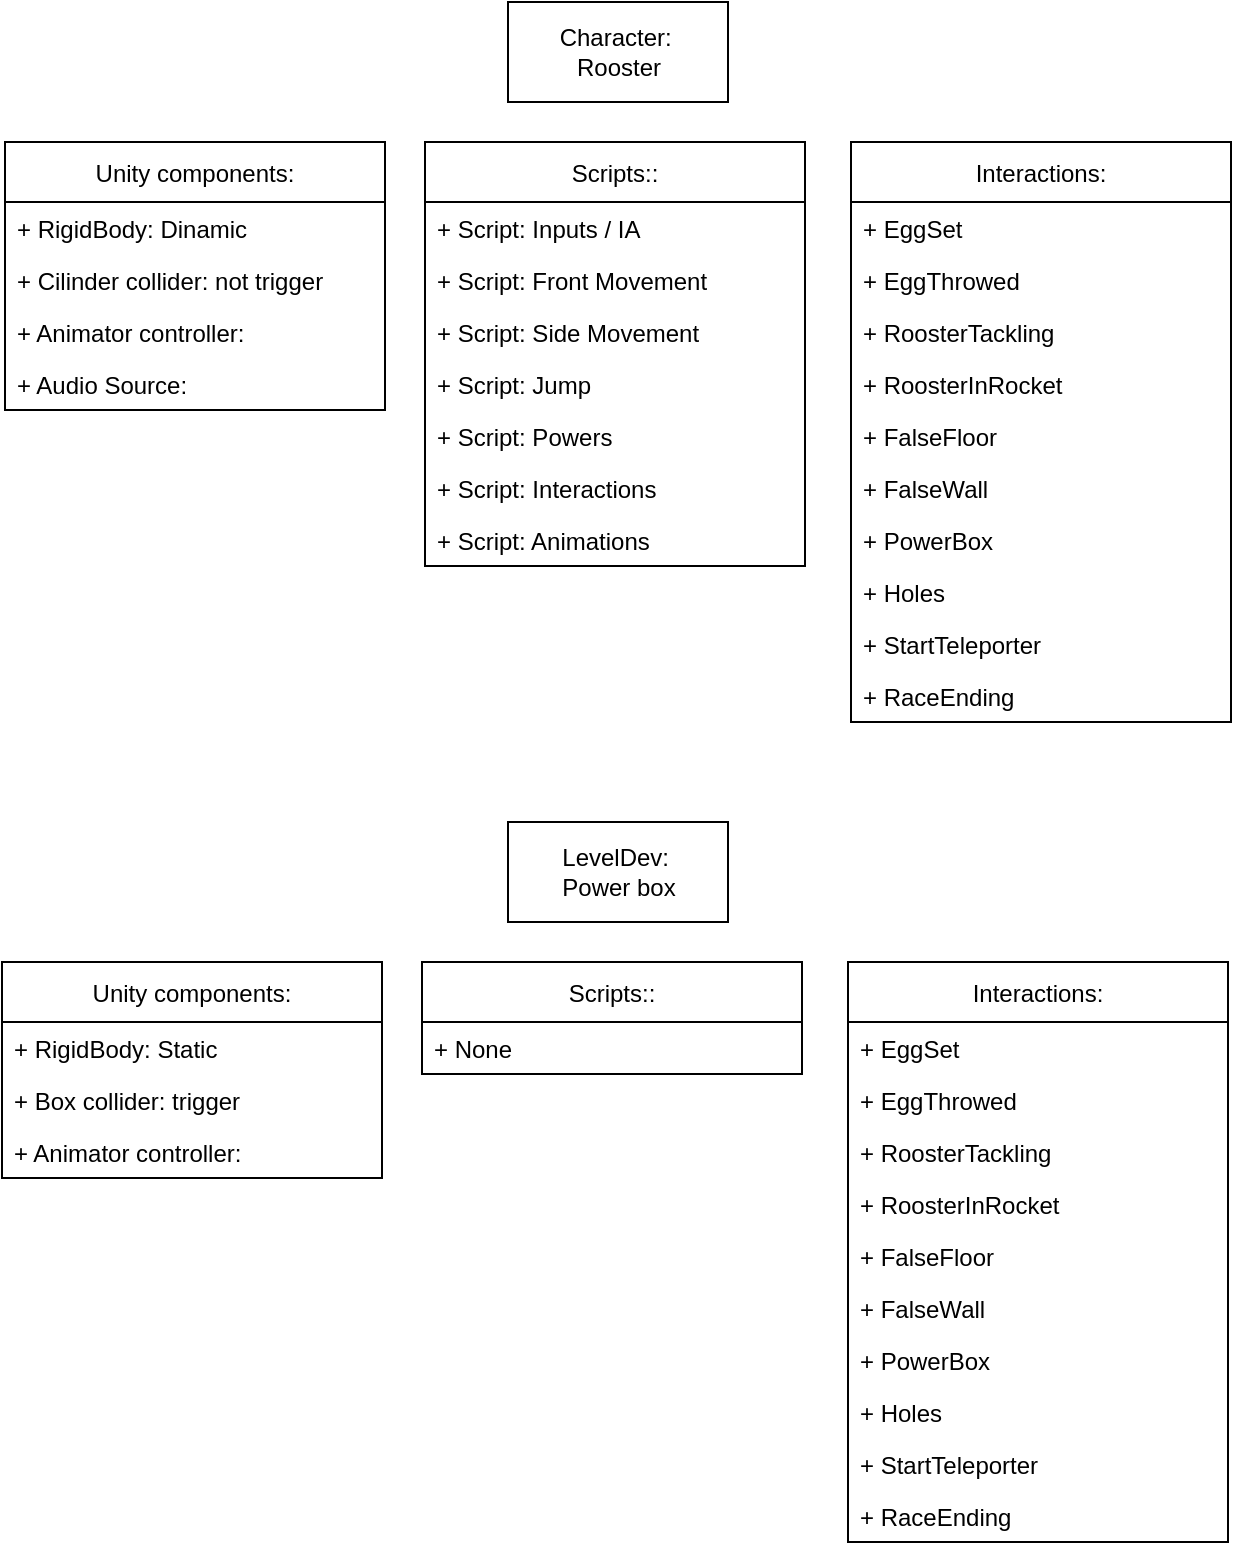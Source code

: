 <mxfile version="13.9.5" type="device" pages="3"><diagram id="6FOhiYgos-f7Nvp5lQIE" name="General"><mxGraphModel dx="1182" dy="642" grid="1" gridSize="10" guides="1" tooltips="1" connect="1" arrows="1" fold="1" page="1" pageScale="1" pageWidth="827" pageHeight="1169" math="0" shadow="0"><root><mxCell id="N_DSPMvKSAfk-xRscwNr-0"/><mxCell id="N_DSPMvKSAfk-xRscwNr-1" parent="N_DSPMvKSAfk-xRscwNr-0"/><mxCell id="N_DSPMvKSAfk-xRscwNr-2" value="Character:&amp;nbsp;&lt;br&gt;Rooster" style="html=1;" parent="N_DSPMvKSAfk-xRscwNr-1" vertex="1"><mxGeometry x="354" y="70" width="110" height="50" as="geometry"/></mxCell><mxCell id="N_DSPMvKSAfk-xRscwNr-5" value="Unity components:" style="swimlane;fontStyle=0;childLayout=stackLayout;horizontal=1;startSize=30;fillColor=none;horizontalStack=0;resizeParent=1;resizeParentMax=0;resizeLast=0;collapsible=1;marginBottom=0;" parent="N_DSPMvKSAfk-xRscwNr-1" vertex="1"><mxGeometry x="102.5" y="140" width="190" height="134" as="geometry"/></mxCell><mxCell id="N_DSPMvKSAfk-xRscwNr-8" value="+ RigidBody: Dinamic" style="text;strokeColor=none;fillColor=none;align=left;verticalAlign=top;spacingLeft=4;spacingRight=4;overflow=hidden;rotatable=0;points=[[0,0.5],[1,0.5]];portConstraint=eastwest;" parent="N_DSPMvKSAfk-xRscwNr-5" vertex="1"><mxGeometry y="30" width="190" height="26" as="geometry"/></mxCell><mxCell id="N_DSPMvKSAfk-xRscwNr-6" value="+ Cilinder collider: not trigger" style="text;strokeColor=none;fillColor=none;align=left;verticalAlign=top;spacingLeft=4;spacingRight=4;overflow=hidden;rotatable=0;points=[[0,0.5],[1,0.5]];portConstraint=eastwest;" parent="N_DSPMvKSAfk-xRscwNr-5" vertex="1"><mxGeometry y="56" width="190" height="26" as="geometry"/></mxCell><mxCell id="N_DSPMvKSAfk-xRscwNr-7" value="+ Animator controller: " style="text;strokeColor=none;fillColor=none;align=left;verticalAlign=top;spacingLeft=4;spacingRight=4;overflow=hidden;rotatable=0;points=[[0,0.5],[1,0.5]];portConstraint=eastwest;" parent="N_DSPMvKSAfk-xRscwNr-5" vertex="1"><mxGeometry y="82" width="190" height="26" as="geometry"/></mxCell><mxCell id="N_DSPMvKSAfk-xRscwNr-9" value="+ Audio Source: " style="text;strokeColor=none;fillColor=none;align=left;verticalAlign=top;spacingLeft=4;spacingRight=4;overflow=hidden;rotatable=0;points=[[0,0.5],[1,0.5]];portConstraint=eastwest;" parent="N_DSPMvKSAfk-xRscwNr-5" vertex="1"><mxGeometry y="108" width="190" height="26" as="geometry"/></mxCell><mxCell id="8-Zz8QF4DGcy5xz2Q7Gl-2" value="Scripts::" style="swimlane;fontStyle=0;childLayout=stackLayout;horizontal=1;startSize=30;fillColor=none;horizontalStack=0;resizeParent=1;resizeParentMax=0;resizeLast=0;collapsible=1;marginBottom=0;" parent="N_DSPMvKSAfk-xRscwNr-1" vertex="1"><mxGeometry x="312.5" y="140" width="190" height="212" as="geometry"/></mxCell><mxCell id="8-Zz8QF4DGcy5xz2Q7Gl-3" value="+ Script: Inputs / IA" style="text;strokeColor=none;fillColor=none;align=left;verticalAlign=top;spacingLeft=4;spacingRight=4;overflow=hidden;rotatable=0;points=[[0,0.5],[1,0.5]];portConstraint=eastwest;" parent="8-Zz8QF4DGcy5xz2Q7Gl-2" vertex="1"><mxGeometry y="30" width="190" height="26" as="geometry"/></mxCell><mxCell id="8-Zz8QF4DGcy5xz2Q7Gl-4" value="+ Script: Front Movement" style="text;strokeColor=none;fillColor=none;align=left;verticalAlign=top;spacingLeft=4;spacingRight=4;overflow=hidden;rotatable=0;points=[[0,0.5],[1,0.5]];portConstraint=eastwest;" parent="8-Zz8QF4DGcy5xz2Q7Gl-2" vertex="1"><mxGeometry y="56" width="190" height="26" as="geometry"/></mxCell><mxCell id="8-Zz8QF4DGcy5xz2Q7Gl-5" value="+ Script: Side Movement" style="text;strokeColor=none;fillColor=none;align=left;verticalAlign=top;spacingLeft=4;spacingRight=4;overflow=hidden;rotatable=0;points=[[0,0.5],[1,0.5]];portConstraint=eastwest;" parent="8-Zz8QF4DGcy5xz2Q7Gl-2" vertex="1"><mxGeometry y="82" width="190" height="26" as="geometry"/></mxCell><mxCell id="8-Zz8QF4DGcy5xz2Q7Gl-6" value="+ Script: Jump" style="text;strokeColor=none;fillColor=none;align=left;verticalAlign=top;spacingLeft=4;spacingRight=4;overflow=hidden;rotatable=0;points=[[0,0.5],[1,0.5]];portConstraint=eastwest;" parent="8-Zz8QF4DGcy5xz2Q7Gl-2" vertex="1"><mxGeometry y="108" width="190" height="26" as="geometry"/></mxCell><mxCell id="8-Zz8QF4DGcy5xz2Q7Gl-7" value="+ Script: Powers" style="text;strokeColor=none;fillColor=none;align=left;verticalAlign=top;spacingLeft=4;spacingRight=4;overflow=hidden;rotatable=0;points=[[0,0.5],[1,0.5]];portConstraint=eastwest;" parent="8-Zz8QF4DGcy5xz2Q7Gl-2" vertex="1"><mxGeometry y="134" width="190" height="26" as="geometry"/></mxCell><mxCell id="8-Zz8QF4DGcy5xz2Q7Gl-8" value="+ Script: Interactions" style="text;strokeColor=none;fillColor=none;align=left;verticalAlign=top;spacingLeft=4;spacingRight=4;overflow=hidden;rotatable=0;points=[[0,0.5],[1,0.5]];portConstraint=eastwest;" parent="8-Zz8QF4DGcy5xz2Q7Gl-2" vertex="1"><mxGeometry y="160" width="190" height="26" as="geometry"/></mxCell><mxCell id="8-Zz8QF4DGcy5xz2Q7Gl-9" value="+ Script: Animations" style="text;strokeColor=none;fillColor=none;align=left;verticalAlign=top;spacingLeft=4;spacingRight=4;overflow=hidden;rotatable=0;points=[[0,0.5],[1,0.5]];portConstraint=eastwest;" parent="8-Zz8QF4DGcy5xz2Q7Gl-2" vertex="1"><mxGeometry y="186" width="190" height="26" as="geometry"/></mxCell><mxCell id="ay4vtdPIpFWlg2Fsgdwy-1" value="Interactions:" style="swimlane;fontStyle=0;childLayout=stackLayout;horizontal=1;startSize=30;fillColor=none;horizontalStack=0;resizeParent=1;resizeParentMax=0;resizeLast=0;collapsible=1;marginBottom=0;" parent="N_DSPMvKSAfk-xRscwNr-1" vertex="1"><mxGeometry x="525.5" y="140" width="190" height="290" as="geometry"/></mxCell><mxCell id="ay4vtdPIpFWlg2Fsgdwy-2" value="+ EggSet " style="text;strokeColor=none;fillColor=none;align=left;verticalAlign=top;spacingLeft=4;spacingRight=4;overflow=hidden;rotatable=0;points=[[0,0.5],[1,0.5]];portConstraint=eastwest;" parent="ay4vtdPIpFWlg2Fsgdwy-1" vertex="1"><mxGeometry y="30" width="190" height="26" as="geometry"/></mxCell><mxCell id="ay4vtdPIpFWlg2Fsgdwy-3" value="+ EggThrowed" style="text;strokeColor=none;fillColor=none;align=left;verticalAlign=top;spacingLeft=4;spacingRight=4;overflow=hidden;rotatable=0;points=[[0,0.5],[1,0.5]];portConstraint=eastwest;" parent="ay4vtdPIpFWlg2Fsgdwy-1" vertex="1"><mxGeometry y="56" width="190" height="26" as="geometry"/></mxCell><mxCell id="ay4vtdPIpFWlg2Fsgdwy-4" value="+ RoosterTackling" style="text;strokeColor=none;fillColor=none;align=left;verticalAlign=top;spacingLeft=4;spacingRight=4;overflow=hidden;rotatable=0;points=[[0,0.5],[1,0.5]];portConstraint=eastwest;" parent="ay4vtdPIpFWlg2Fsgdwy-1" vertex="1"><mxGeometry y="82" width="190" height="26" as="geometry"/></mxCell><mxCell id="ay4vtdPIpFWlg2Fsgdwy-5" value="+ RoosterInRocket" style="text;strokeColor=none;fillColor=none;align=left;verticalAlign=top;spacingLeft=4;spacingRight=4;overflow=hidden;rotatable=0;points=[[0,0.5],[1,0.5]];portConstraint=eastwest;" parent="ay4vtdPIpFWlg2Fsgdwy-1" vertex="1"><mxGeometry y="108" width="190" height="26" as="geometry"/></mxCell><mxCell id="ay4vtdPIpFWlg2Fsgdwy-6" value="+ FalseFloor" style="text;strokeColor=none;fillColor=none;align=left;verticalAlign=top;spacingLeft=4;spacingRight=4;overflow=hidden;rotatable=0;points=[[0,0.5],[1,0.5]];portConstraint=eastwest;" parent="ay4vtdPIpFWlg2Fsgdwy-1" vertex="1"><mxGeometry y="134" width="190" height="26" as="geometry"/></mxCell><mxCell id="ay4vtdPIpFWlg2Fsgdwy-7" value="+ FalseWall" style="text;strokeColor=none;fillColor=none;align=left;verticalAlign=top;spacingLeft=4;spacingRight=4;overflow=hidden;rotatable=0;points=[[0,0.5],[1,0.5]];portConstraint=eastwest;" parent="ay4vtdPIpFWlg2Fsgdwy-1" vertex="1"><mxGeometry y="160" width="190" height="26" as="geometry"/></mxCell><mxCell id="ay4vtdPIpFWlg2Fsgdwy-8" value="+ PowerBox" style="text;strokeColor=none;fillColor=none;align=left;verticalAlign=top;spacingLeft=4;spacingRight=4;overflow=hidden;rotatable=0;points=[[0,0.5],[1,0.5]];portConstraint=eastwest;" parent="ay4vtdPIpFWlg2Fsgdwy-1" vertex="1"><mxGeometry y="186" width="190" height="26" as="geometry"/></mxCell><mxCell id="ay4vtdPIpFWlg2Fsgdwy-9" value="+ Holes" style="text;strokeColor=none;fillColor=none;align=left;verticalAlign=top;spacingLeft=4;spacingRight=4;overflow=hidden;rotatable=0;points=[[0,0.5],[1,0.5]];portConstraint=eastwest;" parent="ay4vtdPIpFWlg2Fsgdwy-1" vertex="1"><mxGeometry y="212" width="190" height="26" as="geometry"/></mxCell><mxCell id="ay4vtdPIpFWlg2Fsgdwy-10" value="+ StartTeleporter" style="text;strokeColor=none;fillColor=none;align=left;verticalAlign=top;spacingLeft=4;spacingRight=4;overflow=hidden;rotatable=0;points=[[0,0.5],[1,0.5]];portConstraint=eastwest;" parent="ay4vtdPIpFWlg2Fsgdwy-1" vertex="1"><mxGeometry y="238" width="190" height="26" as="geometry"/></mxCell><mxCell id="ay4vtdPIpFWlg2Fsgdwy-11" value="+ RaceEnding" style="text;strokeColor=none;fillColor=none;align=left;verticalAlign=top;spacingLeft=4;spacingRight=4;overflow=hidden;rotatable=0;points=[[0,0.5],[1,0.5]];portConstraint=eastwest;" parent="ay4vtdPIpFWlg2Fsgdwy-1" vertex="1"><mxGeometry y="264" width="190" height="26" as="geometry"/></mxCell><mxCell id="MNR_W_OgoaaiDOPGEaV8-0" value="LevelDev:&amp;nbsp;&lt;br&gt;Power box" style="html=1;" parent="N_DSPMvKSAfk-xRscwNr-1" vertex="1"><mxGeometry x="354" y="480" width="110" height="50" as="geometry"/></mxCell><mxCell id="MNR_W_OgoaaiDOPGEaV8-1" value="Unity components:" style="swimlane;fontStyle=0;childLayout=stackLayout;horizontal=1;startSize=30;fillColor=none;horizontalStack=0;resizeParent=1;resizeParentMax=0;resizeLast=0;collapsible=1;marginBottom=0;" parent="N_DSPMvKSAfk-xRscwNr-1" vertex="1"><mxGeometry x="101" y="550" width="190" height="108" as="geometry"/></mxCell><mxCell id="MNR_W_OgoaaiDOPGEaV8-2" value="+ RigidBody: Static" style="text;strokeColor=none;fillColor=none;align=left;verticalAlign=top;spacingLeft=4;spacingRight=4;overflow=hidden;rotatable=0;points=[[0,0.5],[1,0.5]];portConstraint=eastwest;" parent="MNR_W_OgoaaiDOPGEaV8-1" vertex="1"><mxGeometry y="30" width="190" height="26" as="geometry"/></mxCell><mxCell id="MNR_W_OgoaaiDOPGEaV8-3" value="+ Box collider: trigger" style="text;strokeColor=none;fillColor=none;align=left;verticalAlign=top;spacingLeft=4;spacingRight=4;overflow=hidden;rotatable=0;points=[[0,0.5],[1,0.5]];portConstraint=eastwest;" parent="MNR_W_OgoaaiDOPGEaV8-1" vertex="1"><mxGeometry y="56" width="190" height="26" as="geometry"/></mxCell><mxCell id="MNR_W_OgoaaiDOPGEaV8-4" value="+ Animator controller: " style="text;strokeColor=none;fillColor=none;align=left;verticalAlign=top;spacingLeft=4;spacingRight=4;overflow=hidden;rotatable=0;points=[[0,0.5],[1,0.5]];portConstraint=eastwest;" parent="MNR_W_OgoaaiDOPGEaV8-1" vertex="1"><mxGeometry y="82" width="190" height="26" as="geometry"/></mxCell><mxCell id="MNR_W_OgoaaiDOPGEaV8-6" value="Scripts::" style="swimlane;fontStyle=0;childLayout=stackLayout;horizontal=1;startSize=30;fillColor=none;horizontalStack=0;resizeParent=1;resizeParentMax=0;resizeLast=0;collapsible=1;marginBottom=0;" parent="N_DSPMvKSAfk-xRscwNr-1" vertex="1"><mxGeometry x="311" y="550" width="190" height="56" as="geometry"/></mxCell><mxCell id="MNR_W_OgoaaiDOPGEaV8-7" value="+ None" style="text;strokeColor=none;fillColor=none;align=left;verticalAlign=top;spacingLeft=4;spacingRight=4;overflow=hidden;rotatable=0;points=[[0,0.5],[1,0.5]];portConstraint=eastwest;" parent="MNR_W_OgoaaiDOPGEaV8-6" vertex="1"><mxGeometry y="30" width="190" height="26" as="geometry"/></mxCell><mxCell id="MNR_W_OgoaaiDOPGEaV8-14" value="Interactions:" style="swimlane;fontStyle=0;childLayout=stackLayout;horizontal=1;startSize=30;fillColor=none;horizontalStack=0;resizeParent=1;resizeParentMax=0;resizeLast=0;collapsible=1;marginBottom=0;" parent="N_DSPMvKSAfk-xRscwNr-1" vertex="1"><mxGeometry x="524" y="550" width="190" height="290" as="geometry"/></mxCell><mxCell id="MNR_W_OgoaaiDOPGEaV8-15" value="+ EggSet " style="text;strokeColor=none;fillColor=none;align=left;verticalAlign=top;spacingLeft=4;spacingRight=4;overflow=hidden;rotatable=0;points=[[0,0.5],[1,0.5]];portConstraint=eastwest;" parent="MNR_W_OgoaaiDOPGEaV8-14" vertex="1"><mxGeometry y="30" width="190" height="26" as="geometry"/></mxCell><mxCell id="MNR_W_OgoaaiDOPGEaV8-16" value="+ EggThrowed" style="text;strokeColor=none;fillColor=none;align=left;verticalAlign=top;spacingLeft=4;spacingRight=4;overflow=hidden;rotatable=0;points=[[0,0.5],[1,0.5]];portConstraint=eastwest;" parent="MNR_W_OgoaaiDOPGEaV8-14" vertex="1"><mxGeometry y="56" width="190" height="26" as="geometry"/></mxCell><mxCell id="MNR_W_OgoaaiDOPGEaV8-17" value="+ RoosterTackling" style="text;strokeColor=none;fillColor=none;align=left;verticalAlign=top;spacingLeft=4;spacingRight=4;overflow=hidden;rotatable=0;points=[[0,0.5],[1,0.5]];portConstraint=eastwest;" parent="MNR_W_OgoaaiDOPGEaV8-14" vertex="1"><mxGeometry y="82" width="190" height="26" as="geometry"/></mxCell><mxCell id="MNR_W_OgoaaiDOPGEaV8-18" value="+ RoosterInRocket" style="text;strokeColor=none;fillColor=none;align=left;verticalAlign=top;spacingLeft=4;spacingRight=4;overflow=hidden;rotatable=0;points=[[0,0.5],[1,0.5]];portConstraint=eastwest;" parent="MNR_W_OgoaaiDOPGEaV8-14" vertex="1"><mxGeometry y="108" width="190" height="26" as="geometry"/></mxCell><mxCell id="MNR_W_OgoaaiDOPGEaV8-19" value="+ FalseFloor" style="text;strokeColor=none;fillColor=none;align=left;verticalAlign=top;spacingLeft=4;spacingRight=4;overflow=hidden;rotatable=0;points=[[0,0.5],[1,0.5]];portConstraint=eastwest;" parent="MNR_W_OgoaaiDOPGEaV8-14" vertex="1"><mxGeometry y="134" width="190" height="26" as="geometry"/></mxCell><mxCell id="MNR_W_OgoaaiDOPGEaV8-20" value="+ FalseWall" style="text;strokeColor=none;fillColor=none;align=left;verticalAlign=top;spacingLeft=4;spacingRight=4;overflow=hidden;rotatable=0;points=[[0,0.5],[1,0.5]];portConstraint=eastwest;" parent="MNR_W_OgoaaiDOPGEaV8-14" vertex="1"><mxGeometry y="160" width="190" height="26" as="geometry"/></mxCell><mxCell id="MNR_W_OgoaaiDOPGEaV8-21" value="+ PowerBox" style="text;strokeColor=none;fillColor=none;align=left;verticalAlign=top;spacingLeft=4;spacingRight=4;overflow=hidden;rotatable=0;points=[[0,0.5],[1,0.5]];portConstraint=eastwest;" parent="MNR_W_OgoaaiDOPGEaV8-14" vertex="1"><mxGeometry y="186" width="190" height="26" as="geometry"/></mxCell><mxCell id="MNR_W_OgoaaiDOPGEaV8-22" value="+ Holes" style="text;strokeColor=none;fillColor=none;align=left;verticalAlign=top;spacingLeft=4;spacingRight=4;overflow=hidden;rotatable=0;points=[[0,0.5],[1,0.5]];portConstraint=eastwest;" parent="MNR_W_OgoaaiDOPGEaV8-14" vertex="1"><mxGeometry y="212" width="190" height="26" as="geometry"/></mxCell><mxCell id="MNR_W_OgoaaiDOPGEaV8-23" value="+ StartTeleporter" style="text;strokeColor=none;fillColor=none;align=left;verticalAlign=top;spacingLeft=4;spacingRight=4;overflow=hidden;rotatable=0;points=[[0,0.5],[1,0.5]];portConstraint=eastwest;" parent="MNR_W_OgoaaiDOPGEaV8-14" vertex="1"><mxGeometry y="238" width="190" height="26" as="geometry"/></mxCell><mxCell id="MNR_W_OgoaaiDOPGEaV8-24" value="+ RaceEnding" style="text;strokeColor=none;fillColor=none;align=left;verticalAlign=top;spacingLeft=4;spacingRight=4;overflow=hidden;rotatable=0;points=[[0,0.5],[1,0.5]];portConstraint=eastwest;" parent="MNR_W_OgoaaiDOPGEaV8-14" vertex="1"><mxGeometry y="264" width="190" height="26" as="geometry"/></mxCell></root></mxGraphModel></diagram><diagram id="NQR8WZKm4IwgkIgo31l8" name="Character_Rooster"><mxGraphModel dx="3557" dy="1235" grid="1" gridSize="10" guides="1" tooltips="1" connect="1" arrows="1" fold="1" page="1" pageScale="1" pageWidth="827" pageHeight="1169" math="0" shadow="0"><root><mxCell id="0"/><mxCell id="1" parent="0"/><mxCell id="GMNE26ruca8pCEP4bJwr-15" value="T: sideMove.left || sideMove.right&lt;br&gt;E: AddSideMovemet(side)" style="text;html=1;align=left;verticalAlign=middle;resizable=0;points=[];autosize=1;" parent="1" vertex="1"><mxGeometry x="42.25" y="215.2" width="190" height="30" as="geometry"/></mxCell><mxCell id="GMNE26ruca8pCEP4bJwr-32" value="&lt;font style=&quot;font-size: 18px&quot;&gt;&lt;b&gt;Jumping&lt;/b&gt;&lt;/font&gt;" style="text;html=1;strokeColor=none;fillColor=none;align=center;verticalAlign=middle;whiteSpace=wrap;rounded=0;" parent="1" vertex="1"><mxGeometry x="-518" y="516.34" width="110" height="30" as="geometry"/></mxCell><mxCell id="GMNE26ruca8pCEP4bJwr-42" style="edgeStyle=orthogonalEdgeStyle;rounded=0;orthogonalLoop=1;jettySize=auto;html=1;exitX=0.5;exitY=1;exitDx=0;exitDy=0;entryX=0;entryY=0.5;entryDx=0;entryDy=0;" parent="1" source="GMNE26ruca8pCEP4bJwr-43" target="GMNE26ruca8pCEP4bJwr-45" edge="1"><mxGeometry relative="1" as="geometry"/></mxCell><mxCell id="GMNE26ruca8pCEP4bJwr-43" value="Start" style="ellipse;whiteSpace=wrap;html=1;aspect=fixed;" parent="1" vertex="1"><mxGeometry x="-788" y="578.84" width="40" height="40" as="geometry"/></mxCell><mxCell id="GMNE26ruca8pCEP4bJwr-45" value="grounded" style="ellipse;whiteSpace=wrap;html=1;aspect=fixed;" parent="1" vertex="1"><mxGeometry x="-738" y="693.84" width="80" height="80" as="geometry"/></mxCell><mxCell id="GMNE26ruca8pCEP4bJwr-47" style="edgeStyle=orthogonalEdgeStyle;rounded=0;orthogonalLoop=1;jettySize=auto;html=1;exitX=0.5;exitY=1;exitDx=0;exitDy=0;" parent="1" source="GMNE26ruca8pCEP4bJwr-48" target="GMNE26ruca8pCEP4bJwr-56" edge="1"><mxGeometry relative="1" as="geometry"/></mxCell><mxCell id="GMNE26ruca8pCEP4bJwr-48" value="Rising&lt;br&gt;[CheckFall()]" style="ellipse;whiteSpace=wrap;html=1;aspect=fixed;" parent="1" vertex="1"><mxGeometry x="-271.5" y="621.84" width="100" height="100" as="geometry"/></mxCell><mxCell id="GMNE26ruca8pCEP4bJwr-49" value="G: grounded&lt;br&gt;T: jump trigger&lt;br&gt;E: JumpAnticipation()" style="text;html=1;align=left;verticalAlign=middle;resizable=0;points=[];autosize=1;" parent="1" vertex="1"><mxGeometry x="-668" y="619.84" width="130" height="50" as="geometry"/></mxCell><mxCell id="GMNE26ruca8pCEP4bJwr-50" value="[CheckTriggers()]" style="text;html=1;align=center;verticalAlign=middle;resizable=0;points=[];autosize=1;" parent="1" vertex="1"><mxGeometry x="-518" y="551.34" width="110" height="20" as="geometry"/></mxCell><mxCell id="GMNE26ruca8pCEP4bJwr-51" value="T: startGrounding&lt;br&gt;E: Grounding()" style="text;html=1;align=left;verticalAlign=middle;resizable=0;points=[];autosize=1;" parent="1" vertex="1"><mxGeometry x="-379.75" y="805.34" width="110" height="30" as="geometry"/></mxCell><mxCell id="HlOEuopx1q6Wpy_6uxPX-7" style="edgeStyle=orthogonalEdgeStyle;rounded=0;orthogonalLoop=1;jettySize=auto;html=1;exitX=0;exitY=0.5;exitDx=0;exitDy=0;entryX=1;entryY=0.5;entryDx=0;entryDy=0;" parent="1" source="GMNE26ruca8pCEP4bJwr-56" target="HlOEuopx1q6Wpy_6uxPX-6" edge="1"><mxGeometry relative="1" as="geometry"/></mxCell><mxCell id="GMNE26ruca8pCEP4bJwr-56" value="Falling&lt;br&gt;[CheckGround]]" style="ellipse;whiteSpace=wrap;html=1;aspect=fixed;" parent="1" vertex="1"><mxGeometry x="-269.75" y="797.09" width="96.5" height="96.5" as="geometry"/></mxCell><mxCell id="GMNE26ruca8pCEP4bJwr-60" value="T: Animation event &amp;amp;&lt;br&gt;&amp;nbsp; &amp;nbsp; finishedGrounding" style="text;html=1;align=left;verticalAlign=middle;resizable=0;points=[];autosize=1;" parent="1" vertex="1"><mxGeometry x="-658" y="804.34" width="130" height="30" as="geometry"/></mxCell><mxCell id="GMNE26ruca8pCEP4bJwr-61" value="&lt;font style=&quot;font-size: 24px&quot;&gt;&lt;b&gt;Powers&lt;/b&gt;&lt;/font&gt;" style="text;html=1;strokeColor=none;fillColor=none;align=center;verticalAlign=middle;whiteSpace=wrap;rounded=0;" parent="1" vertex="1"><mxGeometry x="1111" y="85.38" width="110" height="30" as="geometry"/></mxCell><mxCell id="GMNE26ruca8pCEP4bJwr-62" style="edgeStyle=orthogonalEdgeStyle;rounded=0;orthogonalLoop=1;jettySize=auto;html=1;exitX=0.5;exitY=1;exitDx=0;exitDy=0;entryX=0;entryY=0.5;entryDx=0;entryDy=0;" parent="1" source="GMNE26ruca8pCEP4bJwr-63" target="GMNE26ruca8pCEP4bJwr-64" edge="1"><mxGeometry relative="1" as="geometry"/></mxCell><mxCell id="GMNE26ruca8pCEP4bJwr-63" value="Start" style="ellipse;whiteSpace=wrap;html=1;aspect=fixed;" parent="1" vertex="1"><mxGeometry x="935" y="160.45" width="40" height="40" as="geometry"/></mxCell><mxCell id="GMNE26ruca8pCEP4bJwr-68" style="edgeStyle=orthogonalEdgeStyle;rounded=0;orthogonalLoop=1;jettySize=auto;html=1;exitX=1;exitY=0.5;exitDx=0;exitDy=0;entryX=0;entryY=0.5;entryDx=0;entryDy=0;" parent="1" source="GMNE26ruca8pCEP4bJwr-64" target="GMNE26ruca8pCEP4bJwr-67" edge="1"><mxGeometry relative="1" as="geometry"/></mxCell><mxCell id="GMNE26ruca8pCEP4bJwr-64" value="idle" style="ellipse;whiteSpace=wrap;html=1;aspect=fixed;" parent="1" vertex="1"><mxGeometry x="991" y="242.95" width="80" height="80" as="geometry"/></mxCell><mxCell id="GMNE26ruca8pCEP4bJwr-65" value="G: with power || unlimitedPower&lt;br&gt;T: power trigger&lt;br&gt;E: ActivatePower()" style="text;html=1;align=left;verticalAlign=middle;resizable=0;points=[];autosize=1;" parent="1" vertex="1"><mxGeometry x="1091" y="227.95" width="180" height="50" as="geometry"/></mxCell><mxCell id="GMNE26ruca8pCEP4bJwr-66" value="[CheckTriggers()]" style="text;html=1;align=center;verticalAlign=middle;resizable=0;points=[];autosize=1;" parent="1" vertex="1"><mxGeometry x="1105" y="140.38" width="110" height="20" as="geometry"/></mxCell><mxCell id="GMNE26ruca8pCEP4bJwr-69" style="edgeStyle=orthogonalEdgeStyle;rounded=0;orthogonalLoop=1;jettySize=auto;html=1;exitX=0.5;exitY=1;exitDx=0;exitDy=0;entryX=0.5;entryY=1;entryDx=0;entryDy=0;" parent="1" source="GMNE26ruca8pCEP4bJwr-67" target="GMNE26ruca8pCEP4bJwr-64" edge="1"><mxGeometry relative="1" as="geometry"><Array as="points"><mxPoint x="1321" y="380.45"/><mxPoint x="1031" y="380.45"/></Array></mxGeometry></mxCell><mxCell id="GMNE26ruca8pCEP4bJwr-67" value="Activating Power" style="ellipse;whiteSpace=wrap;html=1;aspect=fixed;" parent="1" vertex="1"><mxGeometry x="1281" y="242.95" width="80" height="80" as="geometry"/></mxCell><mxCell id="GMNE26ruca8pCEP4bJwr-70" value="T: power finished" style="text;html=1;align=left;verticalAlign=middle;resizable=0;points=[];autosize=1;" parent="1" vertex="1"><mxGeometry x="1091" y="345.45" width="110" height="20" as="geometry"/></mxCell><mxCell id="GMNE26ruca8pCEP4bJwr-71" value="&lt;font style=&quot;font-size: 24px&quot;&gt;&lt;b&gt;Character Interactions&lt;/b&gt;&lt;/font&gt;" style="text;html=1;strokeColor=none;fillColor=none;align=center;verticalAlign=middle;whiteSpace=wrap;rounded=0;" parent="1" vertex="1"><mxGeometry x="2355" y="108.89" width="164" height="58" as="geometry"/></mxCell><mxCell id="GMNE26ruca8pCEP4bJwr-74" value="&lt;font color=&quot;#0d0dff&quot;&gt;&lt;span style=&quot;font-size: 18px&quot;&gt;&lt;b&gt;Other interactions&lt;/b&gt;&lt;/span&gt;&lt;/font&gt;" style="text;html=1;strokeColor=none;fillColor=none;align=center;verticalAlign=middle;whiteSpace=wrap;rounded=0;" parent="1" vertex="1"><mxGeometry x="2351.75" y="876.89" width="170.5" height="30" as="geometry"/></mxCell><mxCell id="GMNE26ruca8pCEP4bJwr-75" value="&lt;font style=&quot;font-size: 18px&quot; color=&quot;#0d0dff&quot;&gt;&lt;b&gt;Powers interaction&lt;/b&gt;&lt;/font&gt;" style="text;html=1;strokeColor=none;fillColor=none;align=center;verticalAlign=middle;whiteSpace=wrap;rounded=0;" parent="1" vertex="1"><mxGeometry x="2346.75" y="606.89" width="180.5" height="30" as="geometry"/></mxCell><mxCell id="HlOEuopx1q6Wpy_6uxPX-3" value="T: AnticipationFinished&lt;br&gt;E: jump()" style="text;html=1;align=left;verticalAlign=middle;resizable=0;points=[];autosize=1;" parent="1" vertex="1"><mxGeometry x="-408" y="629.84" width="130" height="30" as="geometry"/></mxCell><mxCell id="HlOEuopx1q6Wpy_6uxPX-5" style="edgeStyle=orthogonalEdgeStyle;rounded=0;orthogonalLoop=1;jettySize=auto;html=1;exitX=1;exitY=0.5;exitDx=0;exitDy=0;" parent="1" source="HlOEuopx1q6Wpy_6uxPX-2" target="GMNE26ruca8pCEP4bJwr-48" edge="1"><mxGeometry relative="1" as="geometry"/></mxCell><mxCell id="HlOEuopx1q6Wpy_6uxPX-2" value="Jump Anticipation" style="ellipse;whiteSpace=wrap;html=1;aspect=fixed;" parent="1" vertex="1"><mxGeometry x="-534" y="618.84" width="106" height="106" as="geometry"/></mxCell><mxCell id="HlOEuopx1q6Wpy_6uxPX-4" style="edgeStyle=orthogonalEdgeStyle;rounded=0;orthogonalLoop=1;jettySize=auto;html=1;exitX=0.5;exitY=0;exitDx=0;exitDy=0;" parent="1" source="GMNE26ruca8pCEP4bJwr-45" target="HlOEuopx1q6Wpy_6uxPX-2" edge="1"><mxGeometry relative="1" as="geometry"><mxPoint x="-698" y="693.84" as="sourcePoint"/><mxPoint x="-338" y="668.84" as="targetPoint"/></mxGeometry></mxCell><mxCell id="HlOEuopx1q6Wpy_6uxPX-8" style="edgeStyle=orthogonalEdgeStyle;rounded=0;orthogonalLoop=1;jettySize=auto;html=1;exitX=0;exitY=0.5;exitDx=0;exitDy=0;" parent="1" source="HlOEuopx1q6Wpy_6uxPX-6" target="GMNE26ruca8pCEP4bJwr-45" edge="1"><mxGeometry relative="1" as="geometry"/></mxCell><mxCell id="HlOEuopx1q6Wpy_6uxPX-6" value="Grounding" style="ellipse;whiteSpace=wrap;html=1;aspect=fixed;" parent="1" vertex="1"><mxGeometry x="-521" y="805.34" width="80" height="80" as="geometry"/></mxCell><mxCell id="HlOEuopx1q6Wpy_6uxPX-9" value="T: startFalling" style="text;html=1;align=left;verticalAlign=middle;resizable=0;points=[];autosize=1;" parent="1" vertex="1"><mxGeometry x="-208" y="738.59" width="90" height="20" as="geometry"/></mxCell><mxCell id="bY3gu21VfVcbDsm2P_Iy-15" style="edgeStyle=orthogonalEdgeStyle;rounded=0;orthogonalLoop=1;jettySize=auto;html=1;exitX=0.5;exitY=1;exitDx=0;exitDy=0;entryX=0.5;entryY=0;entryDx=0;entryDy=0;" parent="1" source="bY3gu21VfVcbDsm2P_Iy-16" target="bY3gu21VfVcbDsm2P_Iy-17" edge="1"><mxGeometry relative="1" as="geometry"/></mxCell><mxCell id="bY3gu21VfVcbDsm2P_Iy-16" value="Start" style="ellipse;whiteSpace=wrap;html=1;aspect=fixed;" parent="1" vertex="1"><mxGeometry x="-310" y="120.13" width="40" height="40" as="geometry"/></mxCell><mxCell id="bWfydA8p2V5gHmR4e8EA-38" style="edgeStyle=orthogonalEdgeStyle;rounded=0;orthogonalLoop=1;jettySize=auto;html=1;exitX=1;exitY=0.5;exitDx=0;exitDy=0;entryX=0;entryY=0.5;entryDx=0;entryDy=0;" parent="1" source="bY3gu21VfVcbDsm2P_Iy-17" target="bY3gu21VfVcbDsm2P_Iy-20" edge="1"><mxGeometry relative="1" as="geometry"/></mxCell><mxCell id="bY3gu21VfVcbDsm2P_Iy-17" value="idle" style="ellipse;whiteSpace=wrap;html=1;aspect=fixed;" parent="1" vertex="1"><mxGeometry x="-330" y="190.2" width="80" height="80" as="geometry"/></mxCell><mxCell id="bY3gu21VfVcbDsm2P_Iy-18" value="T: move trigger&lt;br&gt;E: StartRunning()" style="text;html=1;align=left;verticalAlign=middle;resizable=0;points=[];autosize=1;" parent="1" vertex="1"><mxGeometry x="-236.5" y="190.2" width="110" height="30" as="geometry"/></mxCell><mxCell id="bY3gu21VfVcbDsm2P_Iy-24" style="edgeStyle=orthogonalEdgeStyle;rounded=0;orthogonalLoop=1;jettySize=auto;html=1;exitX=0.5;exitY=1;exitDx=0;exitDy=0;entryX=0.5;entryY=0;entryDx=0;entryDy=0;" parent="1" source="bY3gu21VfVcbDsm2P_Iy-20" target="bY3gu21VfVcbDsm2P_Iy-21" edge="1"><mxGeometry relative="1" as="geometry"><mxPoint x="-35.75" y="366.41" as="targetPoint"/><mxPoint x="-35.75" y="296.48" as="sourcePoint"/></mxGeometry></mxCell><mxCell id="bY3gu21VfVcbDsm2P_Iy-20" value="running&lt;br&gt;[Run()]" style="ellipse;whiteSpace=wrap;html=1;aspect=fixed;" parent="1" vertex="1"><mxGeometry x="-79.75" y="190.2" width="80" height="80" as="geometry"/></mxCell><mxCell id="bY3gu21VfVcbDsm2P_Iy-25" style="edgeStyle=orthogonalEdgeStyle;rounded=0;orthogonalLoop=1;jettySize=auto;html=1;exitX=0;exitY=0.5;exitDx=0;exitDy=0;entryX=0.5;entryY=1;entryDx=0;entryDy=0;" parent="1" source="bY3gu21VfVcbDsm2P_Iy-21" target="bY3gu21VfVcbDsm2P_Iy-17" edge="1"><mxGeometry relative="1" as="geometry"/></mxCell><mxCell id="bY3gu21VfVcbDsm2P_Iy-21" value="Stopping" style="ellipse;whiteSpace=wrap;html=1;aspect=fixed;" parent="1" vertex="1"><mxGeometry x="-79.75" y="365.78" width="80" height="80" as="geometry"/></mxCell><mxCell id="bY3gu21VfVcbDsm2P_Iy-27" value="T: stop Trigger&lt;br&gt;E: Stop()" style="text;html=1;align=left;verticalAlign=middle;resizable=0;points=[];autosize=1;" parent="1" vertex="1"><mxGeometry x="-26.25" y="296.48" width="90" height="30" as="geometry"/></mxCell><mxCell id="bY3gu21VfVcbDsm2P_Iy-28" value="T: stop completed" style="text;html=1;align=left;verticalAlign=middle;resizable=0;points=[];autosize=1;" parent="1" vertex="1"><mxGeometry x="-189.25" y="371.41" width="110" height="20" as="geometry"/></mxCell><mxCell id="tiMzQZub-72JQ2ZoHTjS-22" value="&lt;font style=&quot;font-size: 14px&quot;&gt;&lt;b&gt;Powers:&lt;/b&gt;&lt;br&gt;- EggSet&lt;br&gt;- EggThrow&lt;br&gt;- Tackle&lt;br&gt;- Rocket&lt;br&gt;- false hole&lt;br&gt;- false wall&lt;br&gt;&lt;br&gt;&lt;/font&gt;" style="text;html=1;strokeColor=none;fillColor=none;align=left;verticalAlign=middle;whiteSpace=wrap;rounded=0;" parent="1" vertex="1"><mxGeometry x="1681" y="671.84" width="98" height="145" as="geometry"/></mxCell><mxCell id="tiMzQZub-72JQ2ZoHTjS-23" value="&lt;font style=&quot;font-size: 14px&quot;&gt;&lt;b&gt;Other interactions:&lt;/b&gt;&lt;br&gt;&lt;div style=&quot;text-align: left&quot;&gt;&lt;span&gt;- PowerBox&lt;/span&gt;&lt;/div&gt;&lt;div style=&quot;text-align: left&quot;&gt;&lt;span&gt;- Start teleporter&lt;/span&gt;&lt;/div&gt;&lt;div style=&quot;text-align: left&quot;&gt;&lt;span&gt;- Hole&lt;/span&gt;&lt;/div&gt;&lt;div style=&quot;text-align: left&quot;&gt;&lt;span&gt;- Race ending&lt;/span&gt;&lt;/div&gt;&lt;div style=&quot;text-align: left&quot;&gt;&lt;span&gt;-Tackle stopper&lt;/span&gt;&lt;/div&gt;&lt;br&gt;&lt;/font&gt;" style="text;html=1;strokeColor=none;fillColor=none;align=center;verticalAlign=middle;whiteSpace=wrap;rounded=0;" parent="1" vertex="1"><mxGeometry x="1651" y="945.77" width="154" height="135.25" as="geometry"/></mxCell><mxCell id="fIGTSYZS3CWizs6KwLDY-2" value="&lt;font style=&quot;font-size: 18px&quot;&gt;&lt;b&gt;Character Animations&lt;/b&gt;&lt;/font&gt;" style="text;html=1;strokeColor=none;fillColor=none;align=center;verticalAlign=middle;whiteSpace=wrap;rounded=0;" parent="1" vertex="1"><mxGeometry x="261.5" y="619.84" width="110" height="40" as="geometry"/></mxCell><mxCell id="Af4mZccii_-GM6ppAf97-3" value="Power box" style="swimlane;fontStyle=1;align=center;verticalAlign=top;childLayout=stackLayout;horizontal=1;startSize=26;horizontalStack=0;resizeParent=1;resizeParentMax=0;resizeLast=0;collapsible=1;marginBottom=0;" parent="1" vertex="1"><mxGeometry x="1829.5" y="928.39" width="177" height="204" as="geometry"/></mxCell><mxCell id="Af4mZccii_-GM6ppAf97-4" value="+ G: !with power" style="text;strokeColor=none;fillColor=none;align=left;verticalAlign=top;spacingLeft=4;spacingRight=4;overflow=hidden;rotatable=0;points=[[0,0.5],[1,0.5]];portConstraint=eastwest;" parent="Af4mZccii_-GM6ppAf97-3" vertex="1"><mxGeometry y="26" width="177" height="26" as="geometry"/></mxCell><mxCell id="Af4mZccii_-GM6ppAf97-5" value="" style="line;strokeWidth=1;fillColor=none;align=left;verticalAlign=middle;spacingTop=-1;spacingLeft=3;spacingRight=3;rotatable=0;labelPosition=right;points=[];portConstraint=eastwest;" parent="Af4mZccii_-GM6ppAf97-3" vertex="1"><mxGeometry y="52" width="177" height="8" as="geometry"/></mxCell><mxCell id="Af4mZccii_-GM6ppAf97-7" value="+ T: trigger collision" style="text;strokeColor=none;fillColor=none;align=left;verticalAlign=top;spacingLeft=4;spacingRight=4;overflow=hidden;rotatable=0;points=[[0,0.5],[1,0.5]];portConstraint=eastwest;" parent="Af4mZccii_-GM6ppAf97-3" vertex="1"><mxGeometry y="60" width="177" height="26" as="geometry"/></mxCell><mxCell id="Af4mZccii_-GM6ppAf97-87" value="" style="line;strokeWidth=1;fillColor=none;align=left;verticalAlign=middle;spacingTop=-1;spacingLeft=3;spacingRight=3;rotatable=0;labelPosition=right;points=[];portConstraint=eastwest;" parent="Af4mZccii_-GM6ppAf97-3" vertex="1"><mxGeometry y="86" width="177" height="8" as="geometry"/></mxCell><mxCell id="Af4mZccii_-GM6ppAf97-86" value="+ E anim: " style="text;strokeColor=none;fillColor=none;align=left;verticalAlign=top;spacingLeft=4;spacingRight=4;overflow=hidden;rotatable=0;points=[[0,0.5],[1,0.5]];portConstraint=eastwest;" parent="Af4mZccii_-GM6ppAf97-3" vertex="1"><mxGeometry y="94" width="177" height="26" as="geometry"/></mxCell><mxCell id="N0scsDaUcrg5yZoqitiU-14" value="" style="line;strokeWidth=1;fillColor=none;align=left;verticalAlign=middle;spacingTop=-1;spacingLeft=3;spacingRight=3;rotatable=0;labelPosition=right;points=[];portConstraint=eastwest;" parent="Af4mZccii_-GM6ppAf97-3" vertex="1"><mxGeometry y="120" width="177" height="8" as="geometry"/></mxCell><mxCell id="N0scsDaUcrg5yZoqitiU-13" value="+ E audio: " style="text;strokeColor=none;fillColor=none;align=left;verticalAlign=top;spacingLeft=4;spacingRight=4;overflow=hidden;rotatable=0;points=[[0,0.5],[1,0.5]];portConstraint=eastwest;" parent="Af4mZccii_-GM6ppAf97-3" vertex="1"><mxGeometry y="128" width="177" height="26" as="geometry"/></mxCell><mxCell id="Af4mZccii_-GM6ppAf97-8" value="" style="line;strokeWidth=1;fillColor=none;align=left;verticalAlign=middle;spacingTop=-1;spacingLeft=3;spacingRight=3;rotatable=0;labelPosition=right;points=[];portConstraint=eastwest;" parent="Af4mZccii_-GM6ppAf97-3" vertex="1"><mxGeometry y="154" width="177" height="8" as="geometry"/></mxCell><mxCell id="Af4mZccii_-GM6ppAf97-6" value="+ E: CollectPower()" style="text;strokeColor=none;fillColor=none;align=left;verticalAlign=top;spacingLeft=4;spacingRight=4;overflow=hidden;rotatable=0;points=[[0,0.5],[1,0.5]];portConstraint=eastwest;" parent="Af4mZccii_-GM6ppAf97-3" vertex="1"><mxGeometry y="162" width="177" height="42" as="geometry"/></mxCell><mxCell id="Af4mZccii_-GM6ppAf97-15" value="Egg set" style="swimlane;fontStyle=1;align=center;verticalAlign=top;childLayout=stackLayout;horizontal=1;startSize=26;horizontalStack=0;resizeParent=1;resizeParentMax=0;resizeLast=0;collapsible=1;marginBottom=0;" parent="1" vertex="1"><mxGeometry x="1829.5" y="657.89" width="177" height="204" as="geometry"/></mxCell><mxCell id="Af4mZccii_-GM6ppAf97-16" value="+ G: !stunned" style="text;strokeColor=none;fillColor=none;align=left;verticalAlign=top;spacingLeft=4;spacingRight=4;overflow=hidden;rotatable=0;points=[[0,0.5],[1,0.5]];portConstraint=eastwest;" parent="Af4mZccii_-GM6ppAf97-15" vertex="1"><mxGeometry y="26" width="177" height="26" as="geometry"/></mxCell><mxCell id="Af4mZccii_-GM6ppAf97-17" value="" style="line;strokeWidth=1;fillColor=none;align=left;verticalAlign=middle;spacingTop=-1;spacingLeft=3;spacingRight=3;rotatable=0;labelPosition=right;points=[];portConstraint=eastwest;" parent="Af4mZccii_-GM6ppAf97-15" vertex="1"><mxGeometry y="52" width="177" height="8" as="geometry"/></mxCell><mxCell id="Af4mZccii_-GM6ppAf97-18" value="+ T: trigger collision" style="text;strokeColor=none;fillColor=none;align=left;verticalAlign=top;spacingLeft=4;spacingRight=4;overflow=hidden;rotatable=0;points=[[0,0.5],[1,0.5]];portConstraint=eastwest;" parent="Af4mZccii_-GM6ppAf97-15" vertex="1"><mxGeometry y="60" width="177" height="26" as="geometry"/></mxCell><mxCell id="Af4mZccii_-GM6ppAf97-19" value="" style="line;strokeWidth=1;fillColor=none;align=left;verticalAlign=middle;spacingTop=-1;spacingLeft=3;spacingRight=3;rotatable=0;labelPosition=right;points=[];portConstraint=eastwest;" parent="Af4mZccii_-GM6ppAf97-15" vertex="1"><mxGeometry y="86" width="177" height="8" as="geometry"/></mxCell><mxCell id="Af4mZccii_-GM6ppAf97-20" value="+ E anim: CH_ slip" style="text;strokeColor=none;fillColor=none;align=left;verticalAlign=top;spacingLeft=4;spacingRight=4;overflow=hidden;rotatable=0;points=[[0,0.5],[1,0.5]];portConstraint=eastwest;" parent="Af4mZccii_-GM6ppAf97-15" vertex="1"><mxGeometry y="94" width="177" height="26" as="geometry"/></mxCell><mxCell id="Af4mZccii_-GM6ppAf97-29" value="" style="line;strokeWidth=1;fillColor=none;align=left;verticalAlign=middle;spacingTop=-1;spacingLeft=3;spacingRight=3;rotatable=0;labelPosition=right;points=[];portConstraint=eastwest;" parent="Af4mZccii_-GM6ppAf97-15" vertex="1"><mxGeometry y="120" width="177" height="8" as="geometry"/></mxCell><mxCell id="N0scsDaUcrg5yZoqitiU-1" value="+ E audio:" style="text;strokeColor=none;fillColor=none;align=left;verticalAlign=top;spacingLeft=4;spacingRight=4;overflow=hidden;rotatable=0;points=[[0,0.5],[1,0.5]];portConstraint=eastwest;" parent="Af4mZccii_-GM6ppAf97-15" vertex="1"><mxGeometry y="128" width="177" height="26" as="geometry"/></mxCell><mxCell id="N0scsDaUcrg5yZoqitiU-2" value="" style="line;strokeWidth=1;fillColor=none;align=left;verticalAlign=middle;spacingTop=-1;spacingLeft=3;spacingRight=3;rotatable=0;labelPosition=right;points=[];portConstraint=eastwest;" parent="Af4mZccii_-GM6ppAf97-15" vertex="1"><mxGeometry y="154" width="177" height="8" as="geometry"/></mxCell><mxCell id="Af4mZccii_-GM6ppAf97-28" value="+ E: Stun(time) &#10;       &amp; destroy egg set" style="text;strokeColor=none;fillColor=none;align=left;verticalAlign=top;spacingLeft=4;spacingRight=4;overflow=hidden;rotatable=0;points=[[0,0.5],[1,0.5]];portConstraint=eastwest;" parent="Af4mZccii_-GM6ppAf97-15" vertex="1"><mxGeometry y="162" width="177" height="42" as="geometry"/></mxCell><mxCell id="Af4mZccii_-GM6ppAf97-21" value="Tackle" style="swimlane;fontStyle=1;align=center;verticalAlign=top;childLayout=stackLayout;horizontal=1;startSize=26;horizontalStack=0;resizeParent=1;resizeParentMax=0;resizeLast=0;collapsible=1;marginBottom=0;" parent="1" vertex="1"><mxGeometry x="2248.5" y="657.89" width="177" height="204" as="geometry"/></mxCell><mxCell id="Af4mZccii_-GM6ppAf97-22" value="+ G: " style="text;strokeColor=none;fillColor=none;align=left;verticalAlign=top;spacingLeft=4;spacingRight=4;overflow=hidden;rotatable=0;points=[[0,0.5],[1,0.5]];portConstraint=eastwest;" parent="Af4mZccii_-GM6ppAf97-21" vertex="1"><mxGeometry y="26" width="177" height="26" as="geometry"/></mxCell><mxCell id="Af4mZccii_-GM6ppAf97-23" value="" style="line;strokeWidth=1;fillColor=none;align=left;verticalAlign=middle;spacingTop=-1;spacingLeft=3;spacingRight=3;rotatable=0;labelPosition=right;points=[];portConstraint=eastwest;" parent="Af4mZccii_-GM6ppAf97-21" vertex="1"><mxGeometry y="52" width="177" height="8" as="geometry"/></mxCell><mxCell id="Af4mZccii_-GM6ppAf97-24" value="+ T: trigger collision" style="text;strokeColor=none;fillColor=none;align=left;verticalAlign=top;spacingLeft=4;spacingRight=4;overflow=hidden;rotatable=0;points=[[0,0.5],[1,0.5]];portConstraint=eastwest;" parent="Af4mZccii_-GM6ppAf97-21" vertex="1"><mxGeometry y="60" width="177" height="26" as="geometry"/></mxCell><mxCell id="Af4mZccii_-GM6ppAf97-25" value="" style="line;strokeWidth=1;fillColor=none;align=left;verticalAlign=middle;spacingTop=-1;spacingLeft=3;spacingRight=3;rotatable=0;labelPosition=right;points=[];portConstraint=eastwest;" parent="Af4mZccii_-GM6ppAf97-21" vertex="1"><mxGeometry y="86" width="177" height="8" as="geometry"/></mxCell><mxCell id="Af4mZccii_-GM6ppAf97-84" value="+ E anim: CH_ pushed" style="text;strokeColor=none;fillColor=none;align=left;verticalAlign=top;spacingLeft=4;spacingRight=4;overflow=hidden;rotatable=0;points=[[0,0.5],[1,0.5]];portConstraint=eastwest;" parent="Af4mZccii_-GM6ppAf97-21" vertex="1"><mxGeometry y="94" width="177" height="26" as="geometry"/></mxCell><mxCell id="Af4mZccii_-GM6ppAf97-85" value="" style="line;strokeWidth=1;fillColor=none;align=left;verticalAlign=middle;spacingTop=-1;spacingLeft=3;spacingRight=3;rotatable=0;labelPosition=right;points=[];portConstraint=eastwest;" parent="Af4mZccii_-GM6ppAf97-21" vertex="1"><mxGeometry y="120" width="177" height="8" as="geometry"/></mxCell><mxCell id="N0scsDaUcrg5yZoqitiU-5" value="+ E audio: " style="text;strokeColor=none;fillColor=none;align=left;verticalAlign=top;spacingLeft=4;spacingRight=4;overflow=hidden;rotatable=0;points=[[0,0.5],[1,0.5]];portConstraint=eastwest;" parent="Af4mZccii_-GM6ppAf97-21" vertex="1"><mxGeometry y="128" width="177" height="26" as="geometry"/></mxCell><mxCell id="N0scsDaUcrg5yZoqitiU-6" value="" style="line;strokeWidth=1;fillColor=none;align=left;verticalAlign=middle;spacingTop=-1;spacingLeft=3;spacingRight=3;rotatable=0;labelPosition=right;points=[];portConstraint=eastwest;" parent="Af4mZccii_-GM6ppAf97-21" vertex="1"><mxGeometry y="154" width="177" height="8" as="geometry"/></mxCell><mxCell id="Af4mZccii_-GM6ppAf97-26" value="+ E: Push(force)" style="text;strokeColor=none;fillColor=none;align=left;verticalAlign=top;spacingLeft=4;spacingRight=4;overflow=hidden;rotatable=0;points=[[0,0.5],[1,0.5]];portConstraint=eastwest;" parent="Af4mZccii_-GM6ppAf97-21" vertex="1"><mxGeometry y="162" width="177" height="42" as="geometry"/></mxCell><mxCell id="Af4mZccii_-GM6ppAf97-33" value="Egg throw" style="swimlane;fontStyle=1;align=center;verticalAlign=top;childLayout=stackLayout;horizontal=1;startSize=26;horizontalStack=0;resizeParent=1;resizeParentMax=0;resizeLast=0;collapsible=1;marginBottom=0;" parent="1" vertex="1"><mxGeometry x="2038.5" y="657.89" width="177" height="204" as="geometry"/></mxCell><mxCell id="Af4mZccii_-GM6ppAf97-34" value="+ G: !stunned" style="text;strokeColor=none;fillColor=none;align=left;verticalAlign=top;spacingLeft=4;spacingRight=4;overflow=hidden;rotatable=0;points=[[0,0.5],[1,0.5]];portConstraint=eastwest;" parent="Af4mZccii_-GM6ppAf97-33" vertex="1"><mxGeometry y="26" width="177" height="26" as="geometry"/></mxCell><mxCell id="Af4mZccii_-GM6ppAf97-35" value="" style="line;strokeWidth=1;fillColor=none;align=left;verticalAlign=middle;spacingTop=-1;spacingLeft=3;spacingRight=3;rotatable=0;labelPosition=right;points=[];portConstraint=eastwest;" parent="Af4mZccii_-GM6ppAf97-33" vertex="1"><mxGeometry y="52" width="177" height="8" as="geometry"/></mxCell><mxCell id="Af4mZccii_-GM6ppAf97-36" value="+ T: Trigger collision" style="text;strokeColor=none;fillColor=none;align=left;verticalAlign=top;spacingLeft=4;spacingRight=4;overflow=hidden;rotatable=0;points=[[0,0.5],[1,0.5]];portConstraint=eastwest;" parent="Af4mZccii_-GM6ppAf97-33" vertex="1"><mxGeometry y="60" width="177" height="26" as="geometry"/></mxCell><mxCell id="Af4mZccii_-GM6ppAf97-37" value="" style="line;strokeWidth=1;fillColor=none;align=left;verticalAlign=middle;spacingTop=-1;spacingLeft=3;spacingRight=3;rotatable=0;labelPosition=right;points=[];portConstraint=eastwest;" parent="Af4mZccii_-GM6ppAf97-33" vertex="1"><mxGeometry y="86" width="177" height="8" as="geometry"/></mxCell><mxCell id="Af4mZccii_-GM6ppAf97-38" value="+ E anim: CH_egg in head" style="text;strokeColor=none;fillColor=none;align=left;verticalAlign=top;spacingLeft=4;spacingRight=4;overflow=hidden;rotatable=0;points=[[0,0.5],[1,0.5]];portConstraint=eastwest;" parent="Af4mZccii_-GM6ppAf97-33" vertex="1"><mxGeometry y="94" width="177" height="26" as="geometry"/></mxCell><mxCell id="Af4mZccii_-GM6ppAf97-39" value="" style="line;strokeWidth=1;fillColor=none;align=left;verticalAlign=middle;spacingTop=-1;spacingLeft=3;spacingRight=3;rotatable=0;labelPosition=right;points=[];portConstraint=eastwest;" parent="Af4mZccii_-GM6ppAf97-33" vertex="1"><mxGeometry y="120" width="177" height="8" as="geometry"/></mxCell><mxCell id="N0scsDaUcrg5yZoqitiU-3" value="+ E audio: " style="text;strokeColor=none;fillColor=none;align=left;verticalAlign=top;spacingLeft=4;spacingRight=4;overflow=hidden;rotatable=0;points=[[0,0.5],[1,0.5]];portConstraint=eastwest;" parent="Af4mZccii_-GM6ppAf97-33" vertex="1"><mxGeometry y="128" width="177" height="26" as="geometry"/></mxCell><mxCell id="N0scsDaUcrg5yZoqitiU-4" value="" style="line;strokeWidth=1;fillColor=none;align=left;verticalAlign=middle;spacingTop=-1;spacingLeft=3;spacingRight=3;rotatable=0;labelPosition=right;points=[];portConstraint=eastwest;" parent="Af4mZccii_-GM6ppAf97-33" vertex="1"><mxGeometry y="154" width="177" height="8" as="geometry"/></mxCell><mxCell id="Af4mZccii_-GM6ppAf97-40" value="+ E: Stun(time) &#10;&amp; destroy egg " style="text;strokeColor=none;fillColor=none;align=left;verticalAlign=top;spacingLeft=4;spacingRight=4;overflow=hidden;rotatable=0;points=[[0,0.5],[1,0.5]];portConstraint=eastwest;" parent="Af4mZccii_-GM6ppAf97-33" vertex="1"><mxGeometry y="162" width="177" height="42" as="geometry"/></mxCell><mxCell id="Af4mZccii_-GM6ppAf97-41" value="Rocket" style="swimlane;fontStyle=1;align=center;verticalAlign=top;childLayout=stackLayout;horizontal=1;startSize=26;horizontalStack=0;resizeParent=1;resizeParentMax=0;resizeLast=0;collapsible=1;marginBottom=0;" parent="1" vertex="1"><mxGeometry x="2457" y="657.89" width="177" height="204" as="geometry"/></mxCell><mxCell id="Af4mZccii_-GM6ppAf97-42" value="+ G: ! in rocket push" style="text;strokeColor=none;fillColor=none;align=left;verticalAlign=top;spacingLeft=4;spacingRight=4;overflow=hidden;rotatable=0;points=[[0,0.5],[1,0.5]];portConstraint=eastwest;" parent="Af4mZccii_-GM6ppAf97-41" vertex="1"><mxGeometry y="26" width="177" height="26" as="geometry"/></mxCell><mxCell id="Af4mZccii_-GM6ppAf97-43" value="" style="line;strokeWidth=1;fillColor=none;align=left;verticalAlign=middle;spacingTop=-1;spacingLeft=3;spacingRight=3;rotatable=0;labelPosition=right;points=[];portConstraint=eastwest;" parent="Af4mZccii_-GM6ppAf97-41" vertex="1"><mxGeometry y="52" width="177" height="8" as="geometry"/></mxCell><mxCell id="Af4mZccii_-GM6ppAf97-44" value="+ T: trigger collision" style="text;strokeColor=none;fillColor=none;align=left;verticalAlign=top;spacingLeft=4;spacingRight=4;overflow=hidden;rotatable=0;points=[[0,0.5],[1,0.5]];portConstraint=eastwest;" parent="Af4mZccii_-GM6ppAf97-41" vertex="1"><mxGeometry y="60" width="177" height="26" as="geometry"/></mxCell><mxCell id="Af4mZccii_-GM6ppAf97-45" value="" style="line;strokeWidth=1;fillColor=none;align=left;verticalAlign=middle;spacingTop=-1;spacingLeft=3;spacingRight=3;rotatable=0;labelPosition=right;points=[];portConstraint=eastwest;" parent="Af4mZccii_-GM6ppAf97-41" vertex="1"><mxGeometry y="86" width="177" height="8" as="geometry"/></mxCell><mxCell id="Af4mZccii_-GM6ppAf97-46" value="+ E anim: CH_ pushed" style="text;strokeColor=none;fillColor=none;align=left;verticalAlign=top;spacingLeft=4;spacingRight=4;overflow=hidden;rotatable=0;points=[[0,0.5],[1,0.5]];portConstraint=eastwest;" parent="Af4mZccii_-GM6ppAf97-41" vertex="1"><mxGeometry y="94" width="177" height="26" as="geometry"/></mxCell><mxCell id="N0scsDaUcrg5yZoqitiU-8" value="" style="line;strokeWidth=1;fillColor=none;align=left;verticalAlign=middle;spacingTop=-1;spacingLeft=3;spacingRight=3;rotatable=0;labelPosition=right;points=[];portConstraint=eastwest;" parent="Af4mZccii_-GM6ppAf97-41" vertex="1"><mxGeometry y="120" width="177" height="8" as="geometry"/></mxCell><mxCell id="N0scsDaUcrg5yZoqitiU-7" value="+ E audio: " style="text;strokeColor=none;fillColor=none;align=left;verticalAlign=top;spacingLeft=4;spacingRight=4;overflow=hidden;rotatable=0;points=[[0,0.5],[1,0.5]];portConstraint=eastwest;" parent="Af4mZccii_-GM6ppAf97-41" vertex="1"><mxGeometry y="128" width="177" height="26" as="geometry"/></mxCell><mxCell id="Af4mZccii_-GM6ppAf97-47" value="" style="line;strokeWidth=1;fillColor=none;align=left;verticalAlign=middle;spacingTop=-1;spacingLeft=3;spacingRight=3;rotatable=0;labelPosition=right;points=[];portConstraint=eastwest;" parent="Af4mZccii_-GM6ppAf97-41" vertex="1"><mxGeometry y="154" width="177" height="8" as="geometry"/></mxCell><mxCell id="Af4mZccii_-GM6ppAf97-48" value="+ E: Stun(time) &#10;       &amp; Push(force)" style="text;strokeColor=none;fillColor=none;align=left;verticalAlign=top;spacingLeft=4;spacingRight=4;overflow=hidden;rotatable=0;points=[[0,0.5],[1,0.5]];portConstraint=eastwest;" parent="Af4mZccii_-GM6ppAf97-41" vertex="1"><mxGeometry y="162" width="177" height="42" as="geometry"/></mxCell><mxCell id="Af4mZccii_-GM6ppAf97-49" value="False floor" style="swimlane;fontStyle=1;align=center;verticalAlign=top;childLayout=stackLayout;horizontal=1;startSize=26;horizontalStack=0;resizeParent=1;resizeParentMax=0;resizeLast=0;collapsible=1;marginBottom=0;" parent="1" vertex="1"><mxGeometry x="2669.5" y="657.89" width="177" height="204" as="geometry"/></mxCell><mxCell id="Af4mZccii_-GM6ppAf97-50" value="+ G: !falling" style="text;strokeColor=none;fillColor=none;align=left;verticalAlign=top;spacingLeft=4;spacingRight=4;overflow=hidden;rotatable=0;points=[[0,0.5],[1,0.5]];portConstraint=eastwest;" parent="Af4mZccii_-GM6ppAf97-49" vertex="1"><mxGeometry y="26" width="177" height="26" as="geometry"/></mxCell><mxCell id="Af4mZccii_-GM6ppAf97-51" value="" style="line;strokeWidth=1;fillColor=none;align=left;verticalAlign=middle;spacingTop=-1;spacingLeft=3;spacingRight=3;rotatable=0;labelPosition=right;points=[];portConstraint=eastwest;" parent="Af4mZccii_-GM6ppAf97-49" vertex="1"><mxGeometry y="52" width="177" height="8" as="geometry"/></mxCell><mxCell id="Af4mZccii_-GM6ppAf97-52" value="+ T: trigger collision" style="text;strokeColor=none;fillColor=none;align=left;verticalAlign=top;spacingLeft=4;spacingRight=4;overflow=hidden;rotatable=0;points=[[0,0.5],[1,0.5]];portConstraint=eastwest;" parent="Af4mZccii_-GM6ppAf97-49" vertex="1"><mxGeometry y="60" width="177" height="26" as="geometry"/></mxCell><mxCell id="Af4mZccii_-GM6ppAf97-53" value="" style="line;strokeWidth=1;fillColor=none;align=left;verticalAlign=middle;spacingTop=-1;spacingLeft=3;spacingRight=3;rotatable=0;labelPosition=right;points=[];portConstraint=eastwest;" parent="Af4mZccii_-GM6ppAf97-49" vertex="1"><mxGeometry y="86" width="177" height="8" as="geometry"/></mxCell><mxCell id="Af4mZccii_-GM6ppAf97-54" value="+ E anim: CH_Falling" style="text;strokeColor=none;fillColor=none;align=left;verticalAlign=top;spacingLeft=4;spacingRight=4;overflow=hidden;rotatable=0;points=[[0,0.5],[1,0.5]];portConstraint=eastwest;" parent="Af4mZccii_-GM6ppAf97-49" vertex="1"><mxGeometry y="94" width="177" height="26" as="geometry"/></mxCell><mxCell id="N0scsDaUcrg5yZoqitiU-10" value="" style="line;strokeWidth=1;fillColor=none;align=left;verticalAlign=middle;spacingTop=-1;spacingLeft=3;spacingRight=3;rotatable=0;labelPosition=right;points=[];portConstraint=eastwest;" parent="Af4mZccii_-GM6ppAf97-49" vertex="1"><mxGeometry y="120" width="177" height="8" as="geometry"/></mxCell><mxCell id="N0scsDaUcrg5yZoqitiU-9" value="+ E audio: " style="text;strokeColor=none;fillColor=none;align=left;verticalAlign=top;spacingLeft=4;spacingRight=4;overflow=hidden;rotatable=0;points=[[0,0.5],[1,0.5]];portConstraint=eastwest;" parent="Af4mZccii_-GM6ppAf97-49" vertex="1"><mxGeometry y="128" width="177" height="26" as="geometry"/></mxCell><mxCell id="Af4mZccii_-GM6ppAf97-55" value="" style="line;strokeWidth=1;fillColor=none;align=left;verticalAlign=middle;spacingTop=-1;spacingLeft=3;spacingRight=3;rotatable=0;labelPosition=right;points=[];portConstraint=eastwest;" parent="Af4mZccii_-GM6ppAf97-49" vertex="1"><mxGeometry y="154" width="177" height="8" as="geometry"/></mxCell><mxCell id="Af4mZccii_-GM6ppAf97-56" value="+ E: FallInFloor(time) &#10;       &amp; destroy false hole()" style="text;strokeColor=none;fillColor=none;align=left;verticalAlign=top;spacingLeft=4;spacingRight=4;overflow=hidden;rotatable=0;points=[[0,0.5],[1,0.5]];portConstraint=eastwest;" parent="Af4mZccii_-GM6ppAf97-49" vertex="1"><mxGeometry y="162" width="177" height="42" as="geometry"/></mxCell><mxCell id="Af4mZccii_-GM6ppAf97-57" value="False wall" style="swimlane;fontStyle=1;align=center;verticalAlign=top;childLayout=stackLayout;horizontal=1;startSize=26;horizontalStack=0;resizeParent=1;resizeParentMax=0;resizeLast=0;collapsible=1;marginBottom=0;" parent="1" vertex="1"><mxGeometry x="2883.5" y="657.89" width="177" height="204" as="geometry"/></mxCell><mxCell id="Af4mZccii_-GM6ppAf97-58" value="+ G: " style="text;strokeColor=none;fillColor=none;align=left;verticalAlign=top;spacingLeft=4;spacingRight=4;overflow=hidden;rotatable=0;points=[[0,0.5],[1,0.5]];portConstraint=eastwest;" parent="Af4mZccii_-GM6ppAf97-57" vertex="1"><mxGeometry y="26" width="177" height="26" as="geometry"/></mxCell><mxCell id="Af4mZccii_-GM6ppAf97-59" value="" style="line;strokeWidth=1;fillColor=none;align=left;verticalAlign=middle;spacingTop=-1;spacingLeft=3;spacingRight=3;rotatable=0;labelPosition=right;points=[];portConstraint=eastwest;" parent="Af4mZccii_-GM6ppAf97-57" vertex="1"><mxGeometry y="52" width="177" height="8" as="geometry"/></mxCell><mxCell id="Af4mZccii_-GM6ppAf97-60" value="+ T: trigger collision" style="text;strokeColor=none;fillColor=none;align=left;verticalAlign=top;spacingLeft=4;spacingRight=4;overflow=hidden;rotatable=0;points=[[0,0.5],[1,0.5]];portConstraint=eastwest;" parent="Af4mZccii_-GM6ppAf97-57" vertex="1"><mxGeometry y="60" width="177" height="26" as="geometry"/></mxCell><mxCell id="Af4mZccii_-GM6ppAf97-61" value="" style="line;strokeWidth=1;fillColor=none;align=left;verticalAlign=middle;spacingTop=-1;spacingLeft=3;spacingRight=3;rotatable=0;labelPosition=right;points=[];portConstraint=eastwest;" parent="Af4mZccii_-GM6ppAf97-57" vertex="1"><mxGeometry y="86" width="177" height="8" as="geometry"/></mxCell><mxCell id="Af4mZccii_-GM6ppAf97-62" value="+ E anim: CH_wallColl" style="text;strokeColor=none;fillColor=none;align=left;verticalAlign=top;spacingLeft=4;spacingRight=4;overflow=hidden;rotatable=0;points=[[0,0.5],[1,0.5]];portConstraint=eastwest;" parent="Af4mZccii_-GM6ppAf97-57" vertex="1"><mxGeometry y="94" width="177" height="26" as="geometry"/></mxCell><mxCell id="N0scsDaUcrg5yZoqitiU-12" value="" style="line;strokeWidth=1;fillColor=none;align=left;verticalAlign=middle;spacingTop=-1;spacingLeft=3;spacingRight=3;rotatable=0;labelPosition=right;points=[];portConstraint=eastwest;" parent="Af4mZccii_-GM6ppAf97-57" vertex="1"><mxGeometry y="120" width="177" height="8" as="geometry"/></mxCell><mxCell id="N0scsDaUcrg5yZoqitiU-11" value="+ E audio: " style="text;strokeColor=none;fillColor=none;align=left;verticalAlign=top;spacingLeft=4;spacingRight=4;overflow=hidden;rotatable=0;points=[[0,0.5],[1,0.5]];portConstraint=eastwest;" parent="Af4mZccii_-GM6ppAf97-57" vertex="1"><mxGeometry y="128" width="177" height="26" as="geometry"/></mxCell><mxCell id="Af4mZccii_-GM6ppAf97-63" value="" style="line;strokeWidth=1;fillColor=none;align=left;verticalAlign=middle;spacingTop=-1;spacingLeft=3;spacingRight=3;rotatable=0;labelPosition=right;points=[];portConstraint=eastwest;" parent="Af4mZccii_-GM6ppAf97-57" vertex="1"><mxGeometry y="154" width="177" height="8" as="geometry"/></mxCell><mxCell id="Af4mZccii_-GM6ppAf97-64" value="+ E: Stun(time) &#10;       &amp; destroy false wall()" style="text;strokeColor=none;fillColor=none;align=left;verticalAlign=top;spacingLeft=4;spacingRight=4;overflow=hidden;rotatable=0;points=[[0,0.5],[1,0.5]];portConstraint=eastwest;" parent="Af4mZccii_-GM6ppAf97-57" vertex="1"><mxGeometry y="162" width="177" height="42" as="geometry"/></mxCell><mxCell id="Af4mZccii_-GM6ppAf97-65" value="Hole" style="swimlane;fontStyle=1;align=center;verticalAlign=top;childLayout=stackLayout;horizontal=1;startSize=26;horizontalStack=0;resizeParent=1;resizeParentMax=0;resizeLast=0;collapsible=1;marginBottom=0;" parent="1" vertex="1"><mxGeometry x="2248.5" y="928.39" width="177" height="204" as="geometry"/></mxCell><mxCell id="Af4mZccii_-GM6ppAf97-66" value="+ G: !falling" style="text;strokeColor=none;fillColor=none;align=left;verticalAlign=top;spacingLeft=4;spacingRight=4;overflow=hidden;rotatable=0;points=[[0,0.5],[1,0.5]];portConstraint=eastwest;" parent="Af4mZccii_-GM6ppAf97-65" vertex="1"><mxGeometry y="26" width="177" height="26" as="geometry"/></mxCell><mxCell id="Af4mZccii_-GM6ppAf97-67" value="" style="line;strokeWidth=1;fillColor=none;align=left;verticalAlign=middle;spacingTop=-1;spacingLeft=3;spacingRight=3;rotatable=0;labelPosition=right;points=[];portConstraint=eastwest;" parent="Af4mZccii_-GM6ppAf97-65" vertex="1"><mxGeometry y="52" width="177" height="8" as="geometry"/></mxCell><mxCell id="Af4mZccii_-GM6ppAf97-68" value="+ T: trigger collision" style="text;strokeColor=none;fillColor=none;align=left;verticalAlign=top;spacingLeft=4;spacingRight=4;overflow=hidden;rotatable=0;points=[[0,0.5],[1,0.5]];portConstraint=eastwest;" parent="Af4mZccii_-GM6ppAf97-65" vertex="1"><mxGeometry y="60" width="177" height="26" as="geometry"/></mxCell><mxCell id="Af4mZccii_-GM6ppAf97-69" value="" style="line;strokeWidth=1;fillColor=none;align=left;verticalAlign=middle;spacingTop=-1;spacingLeft=3;spacingRight=3;rotatable=0;labelPosition=right;points=[];portConstraint=eastwest;" parent="Af4mZccii_-GM6ppAf97-65" vertex="1"><mxGeometry y="86" width="177" height="8" as="geometry"/></mxCell><mxCell id="Af4mZccii_-GM6ppAf97-88" value="+ E anim: CH_Falling" style="text;strokeColor=none;fillColor=none;align=left;verticalAlign=top;spacingLeft=4;spacingRight=4;overflow=hidden;rotatable=0;points=[[0,0.5],[1,0.5]];portConstraint=eastwest;" parent="Af4mZccii_-GM6ppAf97-65" vertex="1"><mxGeometry y="94" width="177" height="26" as="geometry"/></mxCell><mxCell id="N0scsDaUcrg5yZoqitiU-18" value="" style="line;strokeWidth=1;fillColor=none;align=left;verticalAlign=middle;spacingTop=-1;spacingLeft=3;spacingRight=3;rotatable=0;labelPosition=right;points=[];portConstraint=eastwest;" parent="Af4mZccii_-GM6ppAf97-65" vertex="1"><mxGeometry y="120" width="177" height="8" as="geometry"/></mxCell><mxCell id="N0scsDaUcrg5yZoqitiU-17" value="+ E audio: " style="text;strokeColor=none;fillColor=none;align=left;verticalAlign=top;spacingLeft=4;spacingRight=4;overflow=hidden;rotatable=0;points=[[0,0.5],[1,0.5]];portConstraint=eastwest;" parent="Af4mZccii_-GM6ppAf97-65" vertex="1"><mxGeometry y="128" width="177" height="26" as="geometry"/></mxCell><mxCell id="Af4mZccii_-GM6ppAf97-89" value="" style="line;strokeWidth=1;fillColor=none;align=left;verticalAlign=middle;spacingTop=-1;spacingLeft=3;spacingRight=3;rotatable=0;labelPosition=right;points=[];portConstraint=eastwest;" parent="Af4mZccii_-GM6ppAf97-65" vertex="1"><mxGeometry y="154" width="177" height="8" as="geometry"/></mxCell><mxCell id="Af4mZccii_-GM6ppAf97-70" value="+ E: FallInFloor()" style="text;strokeColor=none;fillColor=none;align=left;verticalAlign=top;spacingLeft=4;spacingRight=4;overflow=hidden;rotatable=0;points=[[0,0.5],[1,0.5]];portConstraint=eastwest;" parent="Af4mZccii_-GM6ppAf97-65" vertex="1"><mxGeometry y="162" width="177" height="42" as="geometry"/></mxCell><mxCell id="Af4mZccii_-GM6ppAf97-90" value="Start teleporter" style="swimlane;fontStyle=1;align=center;verticalAlign=top;childLayout=stackLayout;horizontal=1;startSize=26;horizontalStack=0;resizeParent=1;resizeParentMax=0;resizeLast=0;collapsible=1;marginBottom=0;" parent="1" vertex="1"><mxGeometry x="2038.5" y="928.39" width="177" height="204" as="geometry"/></mxCell><mxCell id="Af4mZccii_-GM6ppAf97-91" value="+ G: " style="text;strokeColor=none;fillColor=none;align=left;verticalAlign=top;spacingLeft=4;spacingRight=4;overflow=hidden;rotatable=0;points=[[0,0.5],[1,0.5]];portConstraint=eastwest;" parent="Af4mZccii_-GM6ppAf97-90" vertex="1"><mxGeometry y="26" width="177" height="26" as="geometry"/></mxCell><mxCell id="Af4mZccii_-GM6ppAf97-92" value="" style="line;strokeWidth=1;fillColor=none;align=left;verticalAlign=middle;spacingTop=-1;spacingLeft=3;spacingRight=3;rotatable=0;labelPosition=right;points=[];portConstraint=eastwest;" parent="Af4mZccii_-GM6ppAf97-90" vertex="1"><mxGeometry y="52" width="177" height="8" as="geometry"/></mxCell><mxCell id="Af4mZccii_-GM6ppAf97-93" value="+ T: trigger collision" style="text;strokeColor=none;fillColor=none;align=left;verticalAlign=top;spacingLeft=4;spacingRight=4;overflow=hidden;rotatable=0;points=[[0,0.5],[1,0.5]];portConstraint=eastwest;" parent="Af4mZccii_-GM6ppAf97-90" vertex="1"><mxGeometry y="60" width="177" height="26" as="geometry"/></mxCell><mxCell id="Af4mZccii_-GM6ppAf97-94" value="" style="line;strokeWidth=1;fillColor=none;align=left;verticalAlign=middle;spacingTop=-1;spacingLeft=3;spacingRight=3;rotatable=0;labelPosition=right;points=[];portConstraint=eastwest;" parent="Af4mZccii_-GM6ppAf97-90" vertex="1"><mxGeometry y="86" width="177" height="8" as="geometry"/></mxCell><mxCell id="Af4mZccii_-GM6ppAf97-95" value="+ E anim: " style="text;strokeColor=none;fillColor=none;align=left;verticalAlign=top;spacingLeft=4;spacingRight=4;overflow=hidden;rotatable=0;points=[[0,0.5],[1,0.5]];portConstraint=eastwest;" parent="Af4mZccii_-GM6ppAf97-90" vertex="1"><mxGeometry y="94" width="177" height="26" as="geometry"/></mxCell><mxCell id="N0scsDaUcrg5yZoqitiU-15" value="" style="line;strokeWidth=1;fillColor=none;align=left;verticalAlign=middle;spacingTop=-1;spacingLeft=3;spacingRight=3;rotatable=0;labelPosition=right;points=[];portConstraint=eastwest;" parent="Af4mZccii_-GM6ppAf97-90" vertex="1"><mxGeometry y="120" width="177" height="8" as="geometry"/></mxCell><mxCell id="N0scsDaUcrg5yZoqitiU-16" value="+ E audio: " style="text;strokeColor=none;fillColor=none;align=left;verticalAlign=top;spacingLeft=4;spacingRight=4;overflow=hidden;rotatable=0;points=[[0,0.5],[1,0.5]];portConstraint=eastwest;" parent="Af4mZccii_-GM6ppAf97-90" vertex="1"><mxGeometry y="128" width="177" height="26" as="geometry"/></mxCell><mxCell id="Af4mZccii_-GM6ppAf97-96" value="" style="line;strokeWidth=1;fillColor=none;align=left;verticalAlign=middle;spacingTop=-1;spacingLeft=3;spacingRight=3;rotatable=0;labelPosition=right;points=[];portConstraint=eastwest;" parent="Af4mZccii_-GM6ppAf97-90" vertex="1"><mxGeometry y="154" width="177" height="8" as="geometry"/></mxCell><mxCell id="Af4mZccii_-GM6ppAf97-97" value="+ E: RestartPos()" style="text;strokeColor=none;fillColor=none;align=left;verticalAlign=top;spacingLeft=4;spacingRight=4;overflow=hidden;rotatable=0;points=[[0,0.5],[1,0.5]];portConstraint=eastwest;" parent="Af4mZccii_-GM6ppAf97-90" vertex="1"><mxGeometry y="162" width="177" height="42" as="geometry"/></mxCell><mxCell id="Af4mZccii_-GM6ppAf97-98" value="Race ending" style="swimlane;fontStyle=1;align=center;verticalAlign=top;childLayout=stackLayout;horizontal=1;startSize=26;horizontalStack=0;resizeParent=1;resizeParentMax=0;resizeLast=0;collapsible=1;marginBottom=0;" parent="1" vertex="1"><mxGeometry x="2457" y="928.39" width="177" height="204" as="geometry"/></mxCell><mxCell id="Af4mZccii_-GM6ppAf97-99" value="+ G: " style="text;strokeColor=none;fillColor=none;align=left;verticalAlign=top;spacingLeft=4;spacingRight=4;overflow=hidden;rotatable=0;points=[[0,0.5],[1,0.5]];portConstraint=eastwest;" parent="Af4mZccii_-GM6ppAf97-98" vertex="1"><mxGeometry y="26" width="177" height="26" as="geometry"/></mxCell><mxCell id="Af4mZccii_-GM6ppAf97-100" value="" style="line;strokeWidth=1;fillColor=none;align=left;verticalAlign=middle;spacingTop=-1;spacingLeft=3;spacingRight=3;rotatable=0;labelPosition=right;points=[];portConstraint=eastwest;" parent="Af4mZccii_-GM6ppAf97-98" vertex="1"><mxGeometry y="52" width="177" height="8" as="geometry"/></mxCell><mxCell id="Af4mZccii_-GM6ppAf97-101" value="+ T: trigger collision" style="text;strokeColor=none;fillColor=none;align=left;verticalAlign=top;spacingLeft=4;spacingRight=4;overflow=hidden;rotatable=0;points=[[0,0.5],[1,0.5]];portConstraint=eastwest;" parent="Af4mZccii_-GM6ppAf97-98" vertex="1"><mxGeometry y="60" width="177" height="26" as="geometry"/></mxCell><mxCell id="Af4mZccii_-GM6ppAf97-102" value="" style="line;strokeWidth=1;fillColor=none;align=left;verticalAlign=middle;spacingTop=-1;spacingLeft=3;spacingRight=3;rotatable=0;labelPosition=right;points=[];portConstraint=eastwest;" parent="Af4mZccii_-GM6ppAf97-98" vertex="1"><mxGeometry y="86" width="177" height="8" as="geometry"/></mxCell><mxCell id="Af4mZccii_-GM6ppAf97-103" value="+ E anim: CH_celebration" style="text;strokeColor=none;fillColor=none;align=left;verticalAlign=top;spacingLeft=4;spacingRight=4;overflow=hidden;rotatable=0;points=[[0,0.5],[1,0.5]];portConstraint=eastwest;" parent="Af4mZccii_-GM6ppAf97-98" vertex="1"><mxGeometry y="94" width="177" height="26" as="geometry"/></mxCell><mxCell id="N0scsDaUcrg5yZoqitiU-20" value="" style="line;strokeWidth=1;fillColor=none;align=left;verticalAlign=middle;spacingTop=-1;spacingLeft=3;spacingRight=3;rotatable=0;labelPosition=right;points=[];portConstraint=eastwest;" parent="Af4mZccii_-GM6ppAf97-98" vertex="1"><mxGeometry y="120" width="177" height="8" as="geometry"/></mxCell><mxCell id="N0scsDaUcrg5yZoqitiU-19" value="+ E audio: " style="text;strokeColor=none;fillColor=none;align=left;verticalAlign=top;spacingLeft=4;spacingRight=4;overflow=hidden;rotatable=0;points=[[0,0.5],[1,0.5]];portConstraint=eastwest;" parent="Af4mZccii_-GM6ppAf97-98" vertex="1"><mxGeometry y="128" width="177" height="26" as="geometry"/></mxCell><mxCell id="Af4mZccii_-GM6ppAf97-104" value="" style="line;strokeWidth=1;fillColor=none;align=left;verticalAlign=middle;spacingTop=-1;spacingLeft=3;spacingRight=3;rotatable=0;labelPosition=right;points=[];portConstraint=eastwest;" parent="Af4mZccii_-GM6ppAf97-98" vertex="1"><mxGeometry y="154" width="177" height="8" as="geometry"/></mxCell><mxCell id="Af4mZccii_-GM6ppAf97-105" value="+ E: Win()" style="text;strokeColor=none;fillColor=none;align=left;verticalAlign=top;spacingLeft=4;spacingRight=4;overflow=hidden;rotatable=0;points=[[0,0.5],[1,0.5]];portConstraint=eastwest;" parent="Af4mZccii_-GM6ppAf97-98" vertex="1"><mxGeometry y="162" width="177" height="42" as="geometry"/></mxCell><mxCell id="Af4mZccii_-GM6ppAf97-123" value="&lt;font style=&quot;font-size: 18px&quot; color=&quot;#0d0dff&quot;&gt;&lt;b&gt;General behaviour&lt;/b&gt;&lt;/font&gt;" style="text;html=1;strokeColor=none;fillColor=none;align=center;verticalAlign=middle;whiteSpace=wrap;rounded=0;" parent="1" vertex="1"><mxGeometry x="2346.75" y="219.46" width="180.5" height="30" as="geometry"/></mxCell><mxCell id="Af4mZccii_-GM6ppAf97-124" value="General behaviour" style="swimlane;fontStyle=1;align=center;verticalAlign=top;childLayout=stackLayout;horizontal=1;startSize=26;horizontalStack=0;resizeParent=1;resizeParentMax=0;resizeLast=0;collapsible=1;marginBottom=0;" parent="1" vertex="1"><mxGeometry x="2981" y="260.33" width="190" height="210" as="geometry"/></mxCell><mxCell id="Af4mZccii_-GM6ppAf97-125" value="+ G: CollideWith(object)  " style="text;strokeColor=none;fillColor=none;align=left;verticalAlign=top;spacingLeft=4;spacingRight=4;overflow=hidden;rotatable=0;points=[[0,0.5],[1,0.5]];portConstraint=eastwest;" parent="Af4mZccii_-GM6ppAf97-124" vertex="1"><mxGeometry y="26" width="190" height="26" as="geometry"/></mxCell><mxCell id="Af4mZccii_-GM6ppAf97-126" value="" style="line;strokeWidth=1;fillColor=none;align=left;verticalAlign=middle;spacingTop=-1;spacingLeft=3;spacingRight=3;rotatable=0;labelPosition=right;points=[];portConstraint=eastwest;" parent="Af4mZccii_-GM6ppAf97-124" vertex="1"><mxGeometry y="52" width="190" height="8" as="geometry"/></mxCell><mxCell id="Af4mZccii_-GM6ppAf97-127" value="+ T: GuardCheck(object)" style="text;strokeColor=none;fillColor=none;align=left;verticalAlign=top;spacingLeft=4;spacingRight=4;overflow=hidden;rotatable=0;points=[[0,0.5],[1,0.5]];portConstraint=eastwest;" parent="Af4mZccii_-GM6ppAf97-124" vertex="1"><mxGeometry y="60" width="190" height="26" as="geometry"/></mxCell><mxCell id="Af4mZccii_-GM6ppAf97-128" value="" style="line;strokeWidth=1;fillColor=none;align=left;verticalAlign=middle;spacingTop=-1;spacingLeft=3;spacingRight=3;rotatable=0;labelPosition=right;points=[];portConstraint=eastwest;" parent="Af4mZccii_-GM6ppAf97-124" vertex="1"><mxGeometry y="86" width="190" height="8" as="geometry"/></mxCell><mxCell id="Af4mZccii_-GM6ppAf97-129" value="+ E: PlayAnimation(object)" style="text;strokeColor=none;fillColor=none;align=left;verticalAlign=top;spacingLeft=4;spacingRight=4;overflow=hidden;rotatable=0;points=[[0,0.5],[1,0.5]];portConstraint=eastwest;" parent="Af4mZccii_-GM6ppAf97-124" vertex="1"><mxGeometry y="94" width="190" height="26" as="geometry"/></mxCell><mxCell id="5vJW8zQ0uMCKkJeHQzRb-1" value="       PlayAudio(object)" style="text;strokeColor=none;fillColor=none;align=left;verticalAlign=top;spacingLeft=4;spacingRight=4;overflow=hidden;rotatable=0;points=[[0,0.5],[1,0.5]];portConstraint=eastwest;" parent="Af4mZccii_-GM6ppAf97-124" vertex="1"><mxGeometry y="120" width="190" height="30" as="geometry"/></mxCell><mxCell id="Af4mZccii_-GM6ppAf97-131" value="       Self effect(object)" style="text;strokeColor=none;fillColor=none;align=left;verticalAlign=top;spacingLeft=4;spacingRight=4;overflow=hidden;rotatable=0;points=[[0,0.5],[1,0.5]];portConstraint=eastwest;" parent="Af4mZccii_-GM6ppAf97-124" vertex="1"><mxGeometry y="150" width="190" height="30" as="geometry"/></mxCell><mxCell id="5vJW8zQ0uMCKkJeHQzRb-3" value="       Other effect(object)" style="text;strokeColor=none;fillColor=none;align=left;verticalAlign=top;spacingLeft=4;spacingRight=4;overflow=hidden;rotatable=0;points=[[0,0.5],[1,0.5]];portConstraint=eastwest;" parent="Af4mZccii_-GM6ppAf97-124" vertex="1"><mxGeometry y="180" width="190" height="30" as="geometry"/></mxCell><mxCell id="0vxXIicR1FT-r8tAre4b-1" value="PlayAttempt()" style="swimlane;fontStyle=1;align=center;verticalAlign=top;childLayout=stackLayout;horizontal=1;startSize=26;horizontalStack=0;resizeParent=1;resizeParentMax=0;resizeLast=0;collapsible=1;marginBottom=0;" parent="1" vertex="1"><mxGeometry x="99.75" y="693.69" width="190" height="120" as="geometry"/></mxCell><mxCell id="0vxXIicR1FT-r8tAre4b-2" value="+ 1: GetAnimState()" style="text;strokeColor=none;fillColor=none;align=left;verticalAlign=top;spacingLeft=4;spacingRight=4;overflow=hidden;rotatable=0;points=[[0,0.5],[1,0.5]];portConstraint=eastwest;" parent="0vxXIicR1FT-r8tAre4b-1" vertex="1"><mxGeometry y="26" width="190" height="26" as="geometry"/></mxCell><mxCell id="0vxXIicR1FT-r8tAre4b-3" value="" style="line;strokeWidth=1;fillColor=none;align=left;verticalAlign=middle;spacingTop=-1;spacingLeft=3;spacingRight=3;rotatable=0;labelPosition=right;points=[];portConstraint=eastwest;" parent="0vxXIicR1FT-r8tAre4b-1" vertex="1"><mxGeometry y="52" width="190" height="8" as="geometry"/></mxCell><mxCell id="0vxXIicR1FT-r8tAre4b-4" value="+ 2: GetAnimRestriction()" style="text;strokeColor=none;fillColor=none;align=left;verticalAlign=top;spacingLeft=4;spacingRight=4;overflow=hidden;rotatable=0;points=[[0,0.5],[1,0.5]];portConstraint=eastwest;" parent="0vxXIicR1FT-r8tAre4b-1" vertex="1"><mxGeometry y="60" width="190" height="26" as="geometry"/></mxCell><mxCell id="0vxXIicR1FT-r8tAre4b-5" value="" style="line;strokeWidth=1;fillColor=none;align=left;verticalAlign=middle;spacingTop=-1;spacingLeft=3;spacingRight=3;rotatable=0;labelPosition=right;points=[];portConstraint=eastwest;" parent="0vxXIicR1FT-r8tAre4b-1" vertex="1"><mxGeometry y="86" width="190" height="8" as="geometry"/></mxCell><mxCell id="0vxXIicR1FT-r8tAre4b-6" value="+ 3: PlayAnimation()" style="text;strokeColor=none;fillColor=none;align=left;verticalAlign=top;spacingLeft=4;spacingRight=4;overflow=hidden;rotatable=0;points=[[0,0.5],[1,0.5]];portConstraint=eastwest;" parent="0vxXIicR1FT-r8tAre4b-1" vertex="1"><mxGeometry y="94" width="190" height="26" as="geometry"/></mxCell><mxCell id="0vxXIicR1FT-r8tAre4b-9" value="ReturnMoveAnim()" style="swimlane;fontStyle=1;align=center;verticalAlign=top;childLayout=stackLayout;horizontal=1;startSize=26;horizontalStack=0;resizeParent=1;resizeParentMax=0;resizeLast=0;collapsible=1;marginBottom=0;" parent="1" vertex="1"><mxGeometry x="316.25" y="693.69" width="190" height="170" as="geometry"/></mxCell><mxCell id="0vxXIicR1FT-r8tAre4b-10" value="+ G: CollideWith(tag)  " style="text;strokeColor=none;fillColor=none;align=left;verticalAlign=top;spacingLeft=4;spacingRight=4;overflow=hidden;rotatable=0;points=[[0,0.5],[1,0.5]];portConstraint=eastwest;" parent="0vxXIicR1FT-r8tAre4b-9" vertex="1"><mxGeometry y="26" width="190" height="26" as="geometry"/></mxCell><mxCell id="0vxXIicR1FT-r8tAre4b-11" value="" style="line;strokeWidth=1;fillColor=none;align=left;verticalAlign=middle;spacingTop=-1;spacingLeft=3;spacingRight=3;rotatable=0;labelPosition=right;points=[];portConstraint=eastwest;" parent="0vxXIicR1FT-r8tAre4b-9" vertex="1"><mxGeometry y="52" width="190" height="8" as="geometry"/></mxCell><mxCell id="0vxXIicR1FT-r8tAre4b-12" value="+ T: GuardCheck()" style="text;strokeColor=none;fillColor=none;align=left;verticalAlign=top;spacingLeft=4;spacingRight=4;overflow=hidden;rotatable=0;points=[[0,0.5],[1,0.5]];portConstraint=eastwest;" parent="0vxXIicR1FT-r8tAre4b-9" vertex="1"><mxGeometry y="60" width="190" height="26" as="geometry"/></mxCell><mxCell id="0vxXIicR1FT-r8tAre4b-13" value="" style="line;strokeWidth=1;fillColor=none;align=left;verticalAlign=middle;spacingTop=-1;spacingLeft=3;spacingRight=3;rotatable=0;labelPosition=right;points=[];portConstraint=eastwest;" parent="0vxXIicR1FT-r8tAre4b-9" vertex="1"><mxGeometry y="86" width="190" height="8" as="geometry"/></mxCell><mxCell id="0vxXIicR1FT-r8tAre4b-14" value="+ E: PlayAnimation(tag)" style="text;strokeColor=none;fillColor=none;align=left;verticalAlign=top;spacingLeft=4;spacingRight=4;overflow=hidden;rotatable=0;points=[[0,0.5],[1,0.5]];portConstraint=eastwest;" parent="0vxXIicR1FT-r8tAre4b-9" vertex="1"><mxGeometry y="94" width="190" height="26" as="geometry"/></mxCell><mxCell id="0vxXIicR1FT-r8tAre4b-15" value="" style="line;strokeWidth=1;fillColor=none;align=left;verticalAlign=middle;spacingTop=-1;spacingLeft=3;spacingRight=3;rotatable=0;labelPosition=right;points=[];portConstraint=eastwest;" parent="0vxXIicR1FT-r8tAre4b-9" vertex="1"><mxGeometry y="120" width="190" height="8" as="geometry"/></mxCell><mxCell id="0vxXIicR1FT-r8tAre4b-16" value="+ E: Entry(tag, bool destroy item)" style="text;strokeColor=none;fillColor=none;align=left;verticalAlign=top;spacingLeft=4;spacingRight=4;overflow=hidden;rotatable=0;points=[[0,0.5],[1,0.5]];portConstraint=eastwest;" parent="0vxXIicR1FT-r8tAre4b-9" vertex="1"><mxGeometry y="128" width="190" height="42" as="geometry"/></mxCell><mxCell id="5vJW8zQ0uMCKkJeHQzRb-24" style="edgeStyle=orthogonalEdgeStyle;rounded=0;orthogonalLoop=1;jettySize=auto;html=1;exitX=0.5;exitY=1;exitDx=0;exitDy=0;entryX=0.5;entryY=0;entryDx=0;entryDy=0;" parent="1" source="qLUuqhTthTDJyhBzS3J2-6" target="5vJW8zQ0uMCKkJeHQzRb-23" edge="1"><mxGeometry relative="1" as="geometry"/></mxCell><mxCell id="qLUuqhTthTDJyhBzS3J2-6" value="Start" style="ellipse;whiteSpace=wrap;html=1;aspect=fixed;" parent="1" vertex="1"><mxGeometry x="971" y="562.0" width="40" height="40" as="geometry"/></mxCell><mxCell id="qLUuqhTthTDJyhBzS3J2-7" style="edgeStyle=orthogonalEdgeStyle;rounded=0;orthogonalLoop=1;jettySize=auto;html=1;exitX=1;exitY=0.5;exitDx=0;exitDy=0;entryX=0;entryY=0.5;entryDx=0;entryDy=0;" parent="1" source="qLUuqhTthTDJyhBzS3J2-8" target="qLUuqhTthTDJyhBzS3J2-11" edge="1"><mxGeometry relative="1" as="geometry"/></mxCell><mxCell id="qLUuqhTthTDJyhBzS3J2-8" value="Anticipation animation" style="ellipse;whiteSpace=wrap;html=1;aspect=fixed;" parent="1" vertex="1"><mxGeometry x="949" y="838.8" width="80" height="80" as="geometry"/></mxCell><mxCell id="qLUuqhTthTDJyhBzS3J2-9" value="T: Animation event&lt;br&gt;E: MyPower function()" style="text;html=1;align=left;verticalAlign=middle;resizable=0;points=[];autosize=1;" parent="1" vertex="1"><mxGeometry x="1052" y="838.8" width="130" height="30" as="geometry"/></mxCell><mxCell id="5vJW8zQ0uMCKkJeHQzRb-33" style="edgeStyle=orthogonalEdgeStyle;rounded=0;orthogonalLoop=1;jettySize=auto;html=1;exitX=0.5;exitY=1;exitDx=0;exitDy=0;entryX=0.5;entryY=0;entryDx=0;entryDy=0;" parent="1" source="qLUuqhTthTDJyhBzS3J2-11" target="5vJW8zQ0uMCKkJeHQzRb-31" edge="1"><mxGeometry relative="1" as="geometry"/></mxCell><mxCell id="qLUuqhTthTDJyhBzS3J2-11" value="Animation" style="ellipse;whiteSpace=wrap;html=1;aspect=fixed;" parent="1" vertex="1"><mxGeometry x="1205" y="838.8" width="80" height="80" as="geometry"/></mxCell><mxCell id="qLUuqhTthTDJyhBzS3J2-12" value="T: Animation event&lt;br&gt;E: PowerUsed()" style="text;html=1;align=left;verticalAlign=middle;resizable=0;points=[];autosize=1;" parent="1" vertex="1"><mxGeometry x="1251" y="1064.41" width="110" height="30" as="geometry"/></mxCell><mxCell id="qLUuqhTthTDJyhBzS3J2-13" value="&lt;font style=&quot;font-size: 18px&quot; color=&quot;#0d0dff&quot;&gt;&lt;b&gt;Power general behaviour&lt;/b&gt;&lt;/font&gt;" style="text;html=1;strokeColor=none;fillColor=none;align=center;verticalAlign=middle;whiteSpace=wrap;rounded=0;" parent="1" vertex="1"><mxGeometry x="1061" y="436.77" width="180.5" height="30" as="geometry"/></mxCell><mxCell id="qLUuqhTthTDJyhBzS3J2-14" value="end" style="ellipse;whiteSpace=wrap;html=1;aspect=fixed;" parent="1" vertex="1"><mxGeometry x="1225" y="1113.91" width="40" height="40" as="geometry"/></mxCell><mxCell id="qLUuqhTthTDJyhBzS3J2-15" value="The below circles are not states itself&lt;br&gt;but animations playing, and most of the triggers&lt;br&gt;&amp;nbsp;are animation events.&lt;br&gt;Some powers don't have a state below &lt;br&gt;so it continue the rest of the flow." style="text;html=1;align=left;verticalAlign=middle;resizable=0;points=[];autosize=1;" parent="1" vertex="1"><mxGeometry x="1077" y="491.84" width="270" height="80" as="geometry"/></mxCell><mxCell id="qLUuqhTthTDJyhBzS3J2-16" value="&lt;font style=&quot;font-size: 18px&quot; color=&quot;#ff0a0a&quot;&gt;&lt;b&gt;Note:&lt;/b&gt;&lt;/font&gt;" style="text;html=1;strokeColor=none;fillColor=none;align=center;verticalAlign=middle;whiteSpace=wrap;rounded=0;" parent="1" vertex="1"><mxGeometry x="1011" y="510.96" width="56" height="30" as="geometry"/></mxCell><mxCell id="cFEkcfrRy0ZvoOa0wKSe-1" style="edgeStyle=orthogonalEdgeStyle;rounded=0;orthogonalLoop=1;jettySize=auto;html=1;exitX=0.5;exitY=1;exitDx=0;exitDy=0;entryX=0.5;entryY=0;entryDx=0;entryDy=0;" parent="1" source="cFEkcfrRy0ZvoOa0wKSe-2" target="5vJW8zQ0uMCKkJeHQzRb-6" edge="1"><mxGeometry relative="1" as="geometry"><mxPoint x="2181" y="338.98" as="targetPoint"/></mxGeometry></mxCell><mxCell id="cFEkcfrRy0ZvoOa0wKSe-2" value="Start" style="ellipse;whiteSpace=wrap;html=1;aspect=fixed;" parent="1" vertex="1"><mxGeometry x="2161" y="258.98" width="40" height="40" as="geometry"/></mxCell><mxCell id="N0scsDaUcrg5yZoqitiU-23" value="&lt;font style=&quot;font-size: 14px&quot;&gt;&lt;b&gt;Animations:&lt;/b&gt;&lt;br&gt;- CH_Slip&lt;br&gt;- CH_eggInHead&lt;br&gt;- CH_pushed&lt;br&gt;- CH_falling&lt;br&gt;- CH_wallColl&lt;br&gt;- CH_celebration&lt;br&gt;&lt;br&gt;&lt;/font&gt;" style="text;html=1;strokeColor=none;fillColor=none;align=left;verticalAlign=middle;whiteSpace=wrap;rounded=0;" parent="1" vertex="1"><mxGeometry x="3121" y="648.64" width="150" height="145" as="geometry"/></mxCell><mxCell id="N0scsDaUcrg5yZoqitiU-25" value="&lt;font style=&quot;font-size: 18px&quot;&gt;&lt;b&gt;Player Inputs&lt;/b&gt;&lt;/font&gt;" style="text;html=1;strokeColor=none;fillColor=none;align=center;verticalAlign=middle;whiteSpace=wrap;rounded=0;" parent="1" vertex="1"><mxGeometry x="-680" y="62.02" width="129" height="35" as="geometry"/></mxCell><mxCell id="N0scsDaUcrg5yZoqitiU-26" value="- Side movement:&lt;br&gt;- Front movement (manual):&lt;br&gt;- Front movement switch:&lt;br&gt;- Jump:&lt;br&gt;- look back:&lt;br&gt;- Use power:&lt;br&gt;- Pause:" style="text;html=1;align=left;verticalAlign=middle;resizable=0;points=[];autosize=1;" parent="1" vertex="1"><mxGeometry x="-770" y="121.89" width="160" height="100" as="geometry"/></mxCell><mxCell id="N0scsDaUcrg5yZoqitiU-27" value="- 'A' &amp;amp; 'D'&lt;br&gt;- 'W'&lt;br&gt;- 'Shift'&lt;br&gt;- 'Space'&lt;br&gt;- 'E'&lt;br&gt;- 'F'&lt;br&gt;- 'Esc' or 'Enter'" style="text;html=1;align=left;verticalAlign=middle;resizable=0;points=[];autosize=1;" parent="1" vertex="1"><mxGeometry x="-590" y="120.2" width="100" height="100" as="geometry"/></mxCell><mxCell id="5vJW8zQ0uMCKkJeHQzRb-4" value="&lt;b&gt;INSTRUTIONS&lt;/b&gt;:&lt;br&gt;&amp;nbsp;&lt;br&gt;&lt;div style=&quot;text-align: left&quot;&gt;&lt;span&gt;- The collide should be the trigger&amp;nbsp;&lt;/span&gt;&lt;/div&gt;&lt;div style=&quot;text-align: left&quot;&gt;&lt;span&gt;&amp;nbsp; and&amp;nbsp;&lt;/span&gt;&lt;span&gt;the GuardCheck the guard,&amp;nbsp;&lt;/span&gt;&lt;/div&gt;&lt;div style=&quot;text-align: left&quot;&gt;&lt;span&gt;&amp;nbsp; but for&amp;nbsp;&lt;/span&gt;&lt;span&gt;the way unity works&amp;nbsp;&lt;/span&gt;&lt;span&gt;it's easier this way.&lt;/span&gt;&lt;/div&gt;&lt;div style=&quot;text-align: left&quot;&gt;&lt;span&gt;- The entry does 4 things:&amp;nbsp;&lt;/span&gt;&lt;/div&gt;&lt;div style=&quot;text-align: left&quot;&gt;&lt;span&gt;&amp;nbsp; the first three actions affects the character,&amp;nbsp;&lt;/span&gt;&lt;/div&gt;&lt;div style=&quot;text-align: left&quot;&gt;&lt;span&gt;&amp;nbsp; the 'Other effect()' affects the respective object&lt;/span&gt;&lt;/div&gt;&lt;div style=&quot;text-align: left&quot;&gt;&lt;span&gt;&amp;nbsp; which the character interacts with.&lt;/span&gt;&lt;/div&gt;" style="text;html=1;align=center;verticalAlign=middle;resizable=0;points=[];autosize=1;" parent="1" vertex="1"><mxGeometry x="1805" y="260.33" width="270" height="130" as="geometry"/></mxCell><mxCell id="5vJW8zQ0uMCKkJeHQzRb-8" style="edgeStyle=orthogonalEdgeStyle;rounded=0;orthogonalLoop=1;jettySize=auto;html=1;exitX=0.5;exitY=1;exitDx=0;exitDy=0;entryX=0.5;entryY=0;entryDx=0;entryDy=0;" parent="1" source="5vJW8zQ0uMCKkJeHQzRb-6" target="5vJW8zQ0uMCKkJeHQzRb-7" edge="1"><mxGeometry relative="1" as="geometry"/></mxCell><mxCell id="5vJW8zQ0uMCKkJeHQzRb-11" style="edgeStyle=orthogonalEdgeStyle;rounded=0;orthogonalLoop=1;jettySize=auto;html=1;exitX=1;exitY=0.5;exitDx=0;exitDy=0;" parent="1" source="5vJW8zQ0uMCKkJeHQzRb-6" target="5vJW8zQ0uMCKkJeHQzRb-10" edge="1"><mxGeometry relative="1" as="geometry"/></mxCell><mxCell id="5vJW8zQ0uMCKkJeHQzRb-6" value="CollideWith(object)" style="rhombus;whiteSpace=wrap;html=1;" parent="1" vertex="1"><mxGeometry x="2121" y="336.89" width="120" height="119.61" as="geometry"/></mxCell><mxCell id="5vJW8zQ0uMCKkJeHQzRb-7" value="" style="ellipse;whiteSpace=wrap;html=1;aspect=fixed;" parent="1" vertex="1"><mxGeometry x="2161" y="511.89" width="40" height="40" as="geometry"/></mxCell><mxCell id="5vJW8zQ0uMCKkJeHQzRb-9" value="NOT the expected object" style="text;html=1;align=center;verticalAlign=middle;resizable=0;points=[];autosize=1;" parent="1" vertex="1"><mxGeometry x="2181" y="472.03" width="150" height="20" as="geometry"/></mxCell><mxCell id="5vJW8zQ0uMCKkJeHQzRb-15" style="edgeStyle=orthogonalEdgeStyle;rounded=0;orthogonalLoop=1;jettySize=auto;html=1;exitX=1;exitY=0.5;exitDx=0;exitDy=0;" parent="1" source="5vJW8zQ0uMCKkJeHQzRb-10" target="5vJW8zQ0uMCKkJeHQzRb-14" edge="1"><mxGeometry relative="1" as="geometry"/></mxCell><mxCell id="5vJW8zQ0uMCKkJeHQzRb-18" style="edgeStyle=orthogonalEdgeStyle;rounded=0;orthogonalLoop=1;jettySize=auto;html=1;exitX=0.5;exitY=1;exitDx=0;exitDy=0;" parent="1" source="5vJW8zQ0uMCKkJeHQzRb-10" target="5vJW8zQ0uMCKkJeHQzRb-17" edge="1"><mxGeometry relative="1" as="geometry"/></mxCell><mxCell id="5vJW8zQ0uMCKkJeHQzRb-10" value="GuardCheck(object)" style="rhombus;whiteSpace=wrap;html=1;" parent="1" vertex="1"><mxGeometry x="2411" y="335.41" width="130" height="122.57" as="geometry"/></mxCell><mxCell id="5vJW8zQ0uMCKkJeHQzRb-13" value="the expected object" style="text;html=1;align=center;verticalAlign=middle;resizable=0;points=[];autosize=1;" parent="1" vertex="1"><mxGeometry x="2256" y="371.96" width="120" height="20" as="geometry"/></mxCell><mxCell id="5vJW8zQ0uMCKkJeHQzRb-21" style="edgeStyle=orthogonalEdgeStyle;rounded=0;orthogonalLoop=1;jettySize=auto;html=1;exitX=1;exitY=0.5;exitDx=0;exitDy=0;entryX=0;entryY=0.5;entryDx=0;entryDy=0;" parent="1" source="5vJW8zQ0uMCKkJeHQzRb-14" target="5vJW8zQ0uMCKkJeHQzRb-20" edge="1"><mxGeometry relative="1" as="geometry"/></mxCell><mxCell id="5vJW8zQ0uMCKkJeHQzRb-14" value="Entry" style="rounded=0;whiteSpace=wrap;html=1;" parent="1" vertex="1"><mxGeometry x="2691" y="366.69" width="120" height="60" as="geometry"/></mxCell><mxCell id="5vJW8zQ0uMCKkJeHQzRb-16" value="Condition pass" style="text;html=1;align=center;verticalAlign=middle;resizable=0;points=[];autosize=1;" parent="1" vertex="1"><mxGeometry x="2571" y="372.73" width="90" height="20" as="geometry"/></mxCell><mxCell id="5vJW8zQ0uMCKkJeHQzRb-17" value="" style="ellipse;whiteSpace=wrap;html=1;aspect=fixed;" parent="1" vertex="1"><mxGeometry x="2456" y="511.89" width="40" height="40" as="geometry"/></mxCell><mxCell id="5vJW8zQ0uMCKkJeHQzRb-19" value="Contidion DID NOT pass" style="text;html=1;align=center;verticalAlign=middle;resizable=0;points=[];autosize=1;" parent="1" vertex="1"><mxGeometry x="2485.5" y="468.28" width="150" height="20" as="geometry"/></mxCell><mxCell id="5vJW8zQ0uMCKkJeHQzRb-20" value="" style="ellipse;whiteSpace=wrap;html=1;aspect=fixed;" parent="1" vertex="1"><mxGeometry x="2871" y="376.69" width="40" height="40" as="geometry"/></mxCell><mxCell id="5vJW8zQ0uMCKkJeHQzRb-26" style="edgeStyle=orthogonalEdgeStyle;rounded=0;orthogonalLoop=1;jettySize=auto;html=1;exitX=0.5;exitY=1;exitDx=0;exitDy=0;entryX=0.5;entryY=0;entryDx=0;entryDy=0;" parent="1" source="5vJW8zQ0uMCKkJeHQzRb-23" target="qLUuqhTthTDJyhBzS3J2-8" edge="1"><mxGeometry relative="1" as="geometry"/></mxCell><mxCell id="5vJW8zQ0uMCKkJeHQzRb-29" style="edgeStyle=orthogonalEdgeStyle;rounded=0;orthogonalLoop=1;jettySize=auto;html=1;exitX=1;exitY=0.5;exitDx=0;exitDy=0;entryX=0;entryY=0.5;entryDx=0;entryDy=0;" parent="1" source="5vJW8zQ0uMCKkJeHQzRb-23" target="5vJW8zQ0uMCKkJeHQzRb-28" edge="1"><mxGeometry relative="1" as="geometry"/></mxCell><mxCell id="5vJW8zQ0uMCKkJeHQzRb-23" value="Power attempt function" style="rhombus;whiteSpace=wrap;html=1;" parent="1" vertex="1"><mxGeometry x="931" y="642" width="120" height="122.09" as="geometry"/></mxCell><mxCell id="5vJW8zQ0uMCKkJeHQzRb-27" value="Guard confirmed" style="text;html=1;align=center;verticalAlign=middle;resizable=0;points=[];autosize=1;" parent="1" vertex="1"><mxGeometry x="991" y="778.8" width="100" height="20" as="geometry"/></mxCell><mxCell id="5vJW8zQ0uMCKkJeHQzRb-28" value="end" style="ellipse;whiteSpace=wrap;html=1;aspect=fixed;" parent="1" vertex="1"><mxGeometry x="1232" y="683.04" width="40" height="40" as="geometry"/></mxCell><mxCell id="5vJW8zQ0uMCKkJeHQzRb-30" value="Power condition mismatch&lt;br&gt;E: PowerUsed()" style="text;html=1;align=left;verticalAlign=middle;resizable=0;points=[];autosize=1;" parent="1" vertex="1"><mxGeometry x="1065" y="664.8" width="160" height="30" as="geometry"/></mxCell><mxCell id="5vJW8zQ0uMCKkJeHQzRb-32" style="edgeStyle=orthogonalEdgeStyle;rounded=0;orthogonalLoop=1;jettySize=auto;html=1;exitX=0.5;exitY=1;exitDx=0;exitDy=0;entryX=0.5;entryY=0;entryDx=0;entryDy=0;" parent="1" source="5vJW8zQ0uMCKkJeHQzRb-31" target="qLUuqhTthTDJyhBzS3J2-14" edge="1"><mxGeometry relative="1" as="geometry"/></mxCell><mxCell id="5vJW8zQ0uMCKkJeHQzRb-31" value="Recovery animation" style="ellipse;whiteSpace=wrap;html=1;aspect=fixed;" parent="1" vertex="1"><mxGeometry x="1205" y="975.91" width="80" height="80" as="geometry"/></mxCell><mxCell id="5vJW8zQ0uMCKkJeHQzRb-34" value="T: Power finish condition (might be animation event)&lt;br&gt;E: MyPower function()" style="text;html=1;align=left;verticalAlign=middle;resizable=0;points=[];autosize=1;" parent="1" vertex="1"><mxGeometry x="1257" y="933.66" width="290" height="30" as="geometry"/></mxCell><mxCell id="5vJW8zQ0uMCKkJeHQzRb-39" value="" style="endArrow=none;html=1;" parent="1" edge="1"><mxGeometry width="50" height="50" relative="1" as="geometry"><mxPoint x="827" y="1157.38" as="sourcePoint"/><mxPoint x="827" y="17.38" as="targetPoint"/></mxGeometry></mxCell><mxCell id="5vJW8zQ0uMCKkJeHQzRb-41" value="" style="endArrow=none;html=1;" parent="1" edge="1"><mxGeometry width="50" height="50" relative="1" as="geometry"><mxPoint x="1587" y="1152" as="sourcePoint"/><mxPoint x="1587" y="12" as="targetPoint"/></mxGeometry></mxCell><mxCell id="bWfydA8p2V5gHmR4e8EA-32" value="&lt;font style=&quot;font-size: 18px&quot;&gt;&lt;b&gt;Movement&lt;/b&gt;&lt;/font&gt;" style="text;html=1;strokeColor=none;fillColor=none;align=center;verticalAlign=middle;whiteSpace=wrap;rounded=0;" parent="1" vertex="1"><mxGeometry x="-167.25" y="53.03" width="145" height="55.69" as="geometry"/></mxCell><mxCell id="vu6SscqTzNbhzSS08NFN-2" style="edgeStyle=orthogonalEdgeStyle;rounded=0;orthogonalLoop=1;jettySize=auto;html=1;exitX=1;exitY=0;exitDx=0;exitDy=0;entryX=1;entryY=1;entryDx=0;entryDy=0;" parent="1" source="bY3gu21VfVcbDsm2P_Iy-20" target="bY3gu21VfVcbDsm2P_Iy-20" edge="1"><mxGeometry relative="1" as="geometry"><Array as="points"><mxPoint x="32.25" y="201.75"/><mxPoint x="32.25" y="258.75"/></Array></mxGeometry></mxCell></root></mxGraphModel></diagram><diagram id="56v-1WTLFofOY-6lWMey" name="Managers"><mxGraphModel dx="-1299" dy="642" grid="1" gridSize="10" guides="1" tooltips="1" connect="1" arrows="1" fold="1" page="1" pageScale="1" pageWidth="827" pageHeight="1169" math="0" shadow="0"><root><mxCell id="fy8H6NNLzALzRj5HwRtM-0"/><mxCell id="fy8H6NNLzALzRj5HwRtM-1" parent="fy8H6NNLzALzRj5HwRtM-0"/><mxCell id="feg43vnSLh2mL9K7kNs5-0" value="&lt;font style=&quot;font-size: 18px&quot;&gt;&lt;b&gt;UI manager&lt;/b&gt;&lt;/font&gt;" style="text;html=1;strokeColor=none;fillColor=none;align=center;verticalAlign=middle;whiteSpace=wrap;rounded=0;" parent="fy8H6NNLzALzRj5HwRtM-1" vertex="1"><mxGeometry x="2820" y="570" width="110" height="30" as="geometry"/></mxCell><mxCell id="feg43vnSLh2mL9K7kNs5-1" value="[CheckButtons()]" style="text;html=1;align=center;verticalAlign=middle;resizable=0;points=[];autosize=1;" parent="fy8H6NNLzALzRj5HwRtM-1" vertex="1"><mxGeometry x="2825" y="610" width="100" height="20" as="geometry"/></mxCell><mxCell id="feg43vnSLh2mL9K7kNs5-2" value="&lt;font style=&quot;font-size: 18px&quot;&gt;&lt;b&gt;GameManager&lt;/b&gt;&lt;/font&gt;" style="text;html=1;strokeColor=none;fillColor=none;align=center;verticalAlign=middle;whiteSpace=wrap;rounded=0;" parent="fy8H6NNLzALzRj5HwRtM-1" vertex="1"><mxGeometry x="2840" y="50" width="110" height="30" as="geometry"/></mxCell><mxCell id="2VAEBFbpvydt-luSJVeN-0" value="SwitchPanel()" style="swimlane;fontStyle=1;align=center;verticalAlign=top;childLayout=stackLayout;horizontal=1;startSize=26;horizontalStack=0;resizeParent=1;resizeParentMax=0;resizeLast=0;collapsible=1;marginBottom=0;" parent="fy8H6NNLzALzRj5HwRtM-1" vertex="1"><mxGeometry x="2610" y="670" width="230" height="120" as="geometry"/></mxCell><mxCell id="2VAEBFbpvydt-luSJVeN-1" value="+ Parameter 1: PanelToGo: int or enum" style="text;strokeColor=none;fillColor=none;align=left;verticalAlign=top;spacingLeft=4;spacingRight=4;overflow=hidden;rotatable=0;points=[[0,0.5],[1,0.5]];portConstraint=eastwest;" parent="2VAEBFbpvydt-luSJVeN-0" vertex="1"><mxGeometry y="26" width="230" height="26" as="geometry"/></mxCell><mxCell id="2VAEBFbpvydt-luSJVeN-2" value="" style="line;strokeWidth=1;fillColor=none;align=left;verticalAlign=middle;spacingTop=-1;spacingLeft=3;spacingRight=3;rotatable=0;labelPosition=right;points=[];portConstraint=eastwest;" parent="2VAEBFbpvydt-luSJVeN-0" vertex="1"><mxGeometry y="52" width="230" height="8" as="geometry"/></mxCell><mxCell id="2VAEBFbpvydt-luSJVeN-3" value="+ Parameter 2: OpenNewPanel: bool" style="text;strokeColor=none;fillColor=none;align=left;verticalAlign=top;spacingLeft=4;spacingRight=4;overflow=hidden;rotatable=0;points=[[0,0.5],[1,0.5]];portConstraint=eastwest;" parent="2VAEBFbpvydt-luSJVeN-0" vertex="1"><mxGeometry y="60" width="230" height="26" as="geometry"/></mxCell><mxCell id="2VAEBFbpvydt-luSJVeN-4" value="" style="line;strokeWidth=1;fillColor=none;align=left;verticalAlign=middle;spacingTop=-1;spacingLeft=3;spacingRight=3;rotatable=0;labelPosition=right;points=[];portConstraint=eastwest;" parent="2VAEBFbpvydt-luSJVeN-0" vertex="1"><mxGeometry y="86" width="230" height="8" as="geometry"/></mxCell><mxCell id="2VAEBFbpvydt-luSJVeN-5" value="+ Parameter 3: DisablePrevPanel" style="text;strokeColor=none;fillColor=none;align=left;verticalAlign=top;spacingLeft=4;spacingRight=4;overflow=hidden;rotatable=0;points=[[0,0.5],[1,0.5]];portConstraint=eastwest;" parent="2VAEBFbpvydt-luSJVeN-0" vertex="1"><mxGeometry y="94" width="230" height="26" as="geometry"/></mxCell><mxCell id="2VAEBFbpvydt-luSJVeN-6" value="ReturnToPreviousPanel()" style="swimlane;fontStyle=1;align=center;verticalAlign=top;childLayout=stackLayout;horizontal=1;startSize=26;horizontalStack=0;resizeParent=1;resizeParentMax=0;resizeLast=0;collapsible=1;marginBottom=0;" parent="fy8H6NNLzALzRj5HwRtM-1" vertex="1"><mxGeometry x="2906.5" y="670" width="190" height="120" as="geometry"/></mxCell><mxCell id="2VAEBFbpvydt-luSJVeN-7" value="+ G: CollideWith(tag)  " style="text;strokeColor=none;fillColor=none;align=left;verticalAlign=top;spacingLeft=4;spacingRight=4;overflow=hidden;rotatable=0;points=[[0,0.5],[1,0.5]];portConstraint=eastwest;" parent="2VAEBFbpvydt-luSJVeN-6" vertex="1"><mxGeometry y="26" width="190" height="26" as="geometry"/></mxCell><mxCell id="2VAEBFbpvydt-luSJVeN-8" value="" style="line;strokeWidth=1;fillColor=none;align=left;verticalAlign=middle;spacingTop=-1;spacingLeft=3;spacingRight=3;rotatable=0;labelPosition=right;points=[];portConstraint=eastwest;" parent="2VAEBFbpvydt-luSJVeN-6" vertex="1"><mxGeometry y="52" width="190" height="8" as="geometry"/></mxCell><mxCell id="2VAEBFbpvydt-luSJVeN-9" value="+ T: GuardCheck()" style="text;strokeColor=none;fillColor=none;align=left;verticalAlign=top;spacingLeft=4;spacingRight=4;overflow=hidden;rotatable=0;points=[[0,0.5],[1,0.5]];portConstraint=eastwest;" parent="2VAEBFbpvydt-luSJVeN-6" vertex="1"><mxGeometry y="60" width="190" height="26" as="geometry"/></mxCell><mxCell id="2VAEBFbpvydt-luSJVeN-10" value="" style="line;strokeWidth=1;fillColor=none;align=left;verticalAlign=middle;spacingTop=-1;spacingLeft=3;spacingRight=3;rotatable=0;labelPosition=right;points=[];portConstraint=eastwest;" parent="2VAEBFbpvydt-luSJVeN-6" vertex="1"><mxGeometry y="86" width="190" height="8" as="geometry"/></mxCell><mxCell id="2VAEBFbpvydt-luSJVeN-11" value="+ E: PlayAnimation(tag)" style="text;strokeColor=none;fillColor=none;align=left;verticalAlign=top;spacingLeft=4;spacingRight=4;overflow=hidden;rotatable=0;points=[[0,0.5],[1,0.5]];portConstraint=eastwest;" parent="2VAEBFbpvydt-luSJVeN-6" vertex="1"><mxGeometry y="94" width="190" height="26" as="geometry"/></mxCell><mxCell id="2VAEBFbpvydt-luSJVeN-38" style="edgeStyle=orthogonalEdgeStyle;rounded=0;orthogonalLoop=1;jettySize=auto;html=1;exitX=0.5;exitY=1;exitDx=0;exitDy=0;" parent="fy8H6NNLzALzRj5HwRtM-1" source="2VAEBFbpvydt-luSJVeN-34" target="2VAEBFbpvydt-luSJVeN-36" edge="1"><mxGeometry relative="1" as="geometry"/></mxCell><mxCell id="2VAEBFbpvydt-luSJVeN-34" value="Start" style="ellipse;whiteSpace=wrap;html=1;aspect=fixed;" parent="fy8H6NNLzALzRj5HwRtM-1" vertex="1"><mxGeometry x="2695" y="130" width="50" height="50" as="geometry"/></mxCell><mxCell id="2VAEBFbpvydt-luSJVeN-39" style="edgeStyle=orthogonalEdgeStyle;rounded=0;orthogonalLoop=1;jettySize=auto;html=1;exitX=1;exitY=0.5;exitDx=0;exitDy=0;" parent="fy8H6NNLzALzRj5HwRtM-1" source="2VAEBFbpvydt-luSJVeN-36" target="2VAEBFbpvydt-luSJVeN-40" edge="1"><mxGeometry relative="1" as="geometry"><mxPoint x="2865" y="280" as="targetPoint"/></mxGeometry></mxCell><mxCell id="2VAEBFbpvydt-luSJVeN-36" value="InMenu&lt;br&gt;[CheckReturnInput()]" style="ellipse;whiteSpace=wrap;html=1;aspect=fixed;" parent="fy8H6NNLzALzRj5HwRtM-1" vertex="1"><mxGeometry x="2660" y="220" width="120" height="120" as="geometry"/></mxCell><mxCell id="2VAEBFbpvydt-luSJVeN-40" value="Else&lt;br&gt;[CheckPauseInput()]" style="ellipse;whiteSpace=wrap;html=1;aspect=fixed;" parent="fy8H6NNLzALzRj5HwRtM-1" vertex="1"><mxGeometry x="3025" y="220" width="120" height="120" as="geometry"/></mxCell><mxCell id="2VAEBFbpvydt-luSJVeN-41" style="edgeStyle=orthogonalEdgeStyle;rounded=0;orthogonalLoop=1;jettySize=auto;html=1;exitX=1;exitY=1;exitDx=0;exitDy=0;entryX=0;entryY=1;entryDx=0;entryDy=0;" parent="fy8H6NNLzALzRj5HwRtM-1" source="2VAEBFbpvydt-luSJVeN-36" target="2VAEBFbpvydt-luSJVeN-36" edge="1"><mxGeometry relative="1" as="geometry"><Array as="points"><mxPoint x="2762" y="370"/><mxPoint x="2678" y="370"/></Array></mxGeometry></mxCell><mxCell id="2VAEBFbpvydt-luSJVeN-42" style="edgeStyle=orthogonalEdgeStyle;rounded=0;orthogonalLoop=1;jettySize=auto;html=1;exitX=1;exitY=1;exitDx=0;exitDy=0;entryX=0;entryY=1;entryDx=0;entryDy=0;" parent="fy8H6NNLzALzRj5HwRtM-1" source="2VAEBFbpvydt-luSJVeN-40" target="2VAEBFbpvydt-luSJVeN-40" edge="1"><mxGeometry relative="1" as="geometry"><Array as="points"><mxPoint x="3037" y="370"/><mxPoint x="2953" y="370"/></Array></mxGeometry></mxCell><mxCell id="DMBfpvPmsmD5TJxeKrMY-0" value="G:&amp;nbsp;&lt;br&gt;T: returnInput&lt;br&gt;E: UIManager return to previous panel" style="text;html=1;align=left;verticalAlign=middle;resizable=0;points=[];autosize=1;" parent="fy8H6NNLzALzRj5HwRtM-1" vertex="1"><mxGeometry x="2645" y="370.0" width="220" height="50" as="geometry"/></mxCell><mxCell id="DMBfpvPmsmD5TJxeKrMY-1" value="G:&amp;nbsp;&amp;nbsp;&lt;br&gt;T: [In some of the&amp;nbsp; UIManager buttons]&lt;br&gt;E:&amp;nbsp;" style="text;html=1;align=left;verticalAlign=middle;resizable=0;points=[];autosize=1;" parent="fy8H6NNLzALzRj5HwRtM-1" vertex="1"><mxGeometry x="2795" y="225.0" width="220" height="50" as="geometry"/></mxCell><mxCell id="DMBfpvPmsmD5TJxeKrMY-2" value="G:&amp;nbsp;&lt;br&gt;T: pauseInput&lt;br&gt;E: Pause(!paused)" style="text;html=1;align=left;verticalAlign=middle;resizable=0;points=[];autosize=1;" parent="fy8H6NNLzALzRj5HwRtM-1" vertex="1"><mxGeometry x="3030" y="380.0" width="110" height="50" as="geometry"/></mxCell><mxCell id="A9rwYJagysFY-yVomUqW-0" value="[CheckButtons()]" style="text;html=1;align=center;verticalAlign=middle;resizable=0;points=[];autosize=1;" parent="fy8H6NNLzALzRj5HwRtM-1" vertex="1"><mxGeometry x="2845" y="90" width="100" height="20" as="geometry"/></mxCell></root></mxGraphModel></diagram></mxfile>